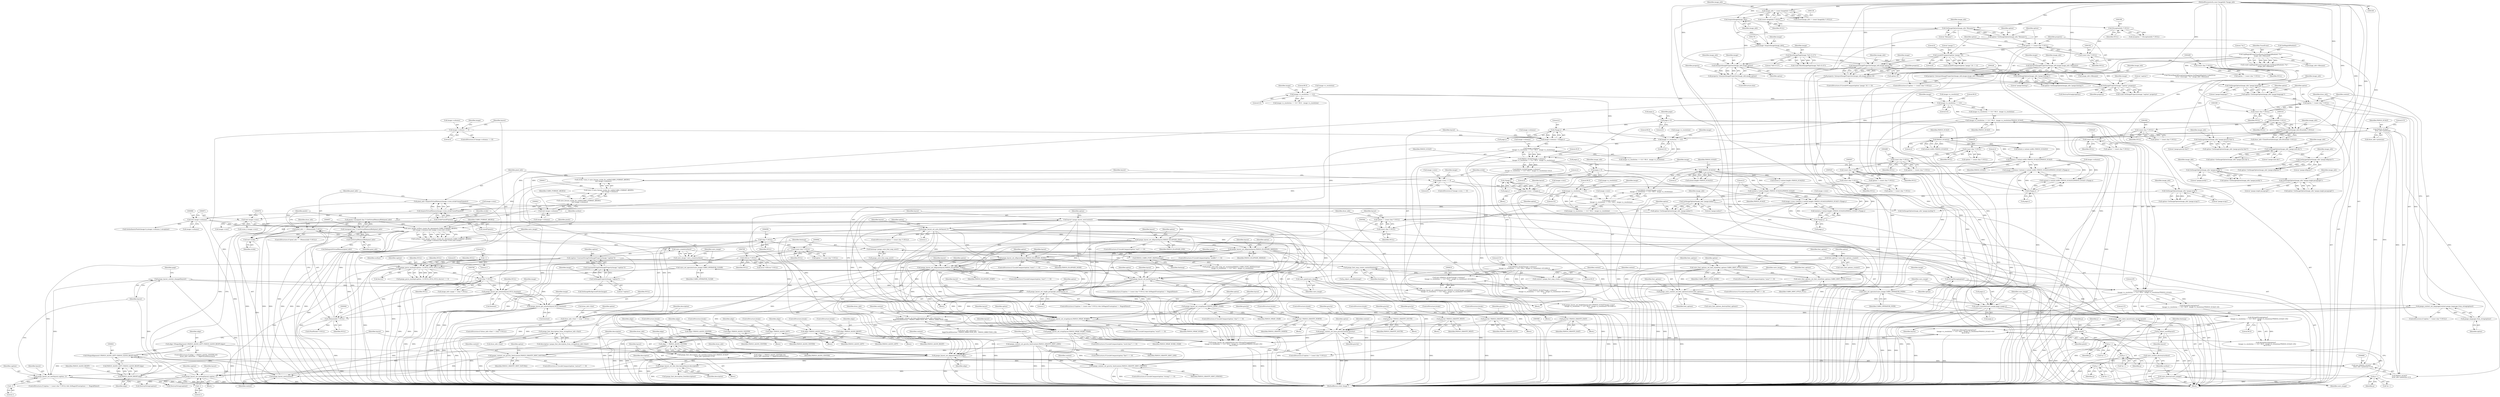 digraph "0_ImageMagick_f6e9d0d9955e85bdd7540b251cd50d598dacc5e6_42@API" {
"1000962" [label="(Call,cairo_image_surface_create_for_data(pixels,CAIRO_FORMAT_ARGB32,\n    (int) image->columns,(int) image->rows,(int) stride))"];
"1000954" [label="(Call,pixels=(unsigned char *) GetVirtualMemoryBlob(pixel_info))"];
"1000956" [label="(Call,(unsigned char *) GetVirtualMemoryBlob(pixel_info))"];
"1000958" [label="(Call,GetVirtualMemoryBlob(pixel_info))"];
"1000937" [label="(Call,pixel_info == (MemoryInfo *) NULL)"];
"1000925" [label="(Call,pixel_info=AcquireVirtualMemory(image->rows,stride*sizeof(*pixels)))"];
"1000927" [label="(Call,AcquireVirtualMemory(image->rows,stride*sizeof(*pixels)))"];
"1000897" [label="(Call,image->rows*\n         (image->y_resolution == 0.0 ? 90.0 : image->y_resolution))"];
"1000879" [label="(Call,image->rows-=2*page.y)"];
"1000883" [label="(Call,2*page.y)"];
"1000749" [label="(Call,page.y=0)"];
"1000843" [label="(Call,image->rows == 0)"];
"1000902" [label="(Call,image->y_resolution == 0.0)"];
"1000854" [label="(Call,image->rows=(extent.y+extent.height+PANGO_SCALE/2)/PANGO_SCALE+2*page.y)"];
"1000859" [label="(Call,(extent.y+extent.height+PANGO_SCALE/2)/PANGO_SCALE)"];
"1000868" [label="(Call,PANGO_SCALE/2)"];
"1000823" [label="(Call,PANGO_SCALE*image->columns*\n        (image->x_resolution == 0.0 ? 90.0 : image->x_resolution))"];
"1000671" [label="(Call,PANGO_SCALE*\n        draw_info->pointsize)"];
"1000576" [label="(Call,(image->x_resolution == 0.0 ? 90.0 : image->x_resolution)*PANGO_SCALE)"];
"1000578" [label="(Call,image->x_resolution == 0.0)"];
"1000248" [label="(Call,image->x_resolution == 0.0)"];
"1000825" [label="(Call,image->columns*\n        (image->x_resolution == 0.0 ? 90.0 : image->x_resolution))"];
"1000807" [label="(Call,image->columns-=2*page.x)"];
"1000811" [label="(Call,2*page.x)"];
"1000744" [label="(Call,page.x=0)"];
"1000771" [label="(Call,image->columns == 0)"];
"1000830" [label="(Call,image->x_resolution == 0.0)"];
"1000787" [label="(Call,(extent.x+extent.width+PANGO_SCALE/2)/PANGO_SCALE)"];
"1000796" [label="(Call,PANGO_SCALE/2)"];
"1000872" [label="(Call,2*page.y)"];
"1000931" [label="(Call,stride*sizeof(*pixels))"];
"1000914" [label="(Call,stride=(size_t) cairo_format_stride_for_width(CAIRO_FORMAT_ARGB32,\n    (int) image->columns))"];
"1000916" [label="(Call,(size_t) cairo_format_stride_for_width(CAIRO_FORMAT_ARGB32,\n    (int) image->columns))"];
"1000918" [label="(Call,cairo_format_stride_for_width(CAIRO_FORMAT_ARGB32,\n    (int) image->columns))"];
"1000920" [label="(Call,(int) image->columns)"];
"1000782" [label="(Call,image->columns=(extent.x+extent.width+PANGO_SCALE/2)/PANGO_SCALE+2*page.x)"];
"1000800" [label="(Call,2*page.x)"];
"1000939" [label="(Call,(MemoryInfo *) NULL)"];
"1000849" [label="(Call,pango_layout_get_extents(layout,NULL,&extent))"];
"1000816" [label="(Call,pango_layout_set_width(layout,(int) ((PANGO_SCALE*image->columns*\n        (image->x_resolution == 0.0 ? 90.0 : image->x_resolution)+45.0)/90.0+\n        0.5)))"];
"1000742" [label="(Call,pango_layout_context_changed(layout))"];
"1000698" [label="(Call,pango_layout_set_text(layout,caption,-1))"];
"1000677" [label="(Call,pango_layout_set_font_description(layout,description))"];
"1000647" [label="(Call,pango_layout_set_alignment(layout,align))"];
"1000427" [label="(Call,pango_layout_set_auto_dir(layout,1))"];
"1000412" [label="(Call,layout=pango_layout_new(context))"];
"1000414" [label="(Call,pango_layout_new(context))"];
"1000391" [label="(Call,pango_context_set_gravity_hint(context,PANGO_GRAVITY_HINT_LINE))"];
"1000370" [label="(Call,pango_context_set_base_gravity(context,gravity))"];
"1000321" [label="(Call,pango_context_set_base_dir(context,draw_info->direction ==\n    RightToLeftDirection ? PANGO_DIRECTION_RTL : PANGO_DIRECTION_LTR))"];
"1000310" [label="(Call,pango_context_set_language(context,pango_language_from_string(option)))"];
"1000294" [label="(Call,pango_cairo_context_set_font_options(context,font_options))"];
"1000290" [label="(Call,context=pango_font_map_create_context(fontmap))"];
"1000292" [label="(Call,pango_font_map_create_context(fontmap))"];
"1000245" [label="(Call,PANGO_CAIRO_FONT_MAP(fontmap))"];
"1000241" [label="(Call,fontmap=pango_cairo_font_map_new())"];
"1000257" [label="(Call,font_options=cairo_font_options_create())"];
"1000287" [label="(Call,cairo_font_options_set_hint_style(font_options,CAIRO_HINT_STYLE_FULL))"];
"1000278" [label="(Call,cairo_font_options_set_hint_style(font_options,CAIRO_HINT_STYLE_NONE))"];
"1000312" [label="(Call,pango_language_from_string(option))"];
"1000305" [label="(Call,option != (const char *) NULL)"];
"1000299" [label="(Call,option=GetImageOption(image_info,\"pango:language\"))"];
"1000301" [label="(Call,GetImageOption(image_info,\"pango:language\"))"];
"1000262" [label="(Call,GetImageOption(image_info,\"pango:hinting\"))"];
"1000221" [label="(Call,InterpretImageProperties(image_info,image,option))"];
"1000185" [label="(Call,GetImageOption(image_info,\"filename\"))"];
"1000176" [label="(Call,AcquireImage(image_info))"];
"1000136" [label="(Call,image_info != (const ImageInfo *) NULL)"];
"1000110" [label="(MethodParameterIn,const ImageInfo *image_info)"];
"1000138" [label="(Call,(const ImageInfo *) NULL)"];
"1000180" [label="(Call,ResetImagePage(image,\"0x0+0+0\"))"];
"1000174" [label="(Call,image=AcquireImage(image_info))"];
"1000205" [label="(Call,LocaleNCompare(option,\"pango:\",6))"];
"1000189" [label="(Call,option == (const char *) NULL)"];
"1000183" [label="(Call,option=GetImageOption(image_info,\"filename\"))"];
"1000191" [label="(Call,(const char *) NULL)"];
"1000165" [label="(Call,(ExceptionInfo *) NULL)"];
"1000196" [label="(Call,InterpretImageProperties(image_info,image,image_info->filename))"];
"1000155" [label="(Call,LogMagickEvent(TraceEvent,GetMagickModule(),\"%s\",\n      image_info->filename))"];
"1000212" [label="(Call,InterpretImageProperties(image_info,image,option+6))"];
"1000307" [label="(Call,(const char *) NULL)"];
"1000268" [label="(Call,(const char *) NULL)"];
"1000338" [label="(Call,gravity=PANGO_GRAVITY_NORTH)"];
"1000360" [label="(Call,gravity=PANGO_GRAVITY_SOUTH)"];
"1000346" [label="(Call,gravity=PANGO_GRAVITY_WEST)"];
"1000366" [label="(Call,gravity=PANGO_GRAVITY_AUTO)"];
"1000354" [label="(Call,gravity=PANGO_GRAVITY_EAST)"];
"1000400" [label="(Call,pango_context_set_gravity_hint(context,PANGO_GRAVITY_HINT_NATURAL))"];
"1000409" [label="(Call,pango_context_set_gravity_hint(context,PANGO_GRAVITY_HINT_STRONG))"];
"1000552" [label="(Call,pango_layout_set_wrap(layout,PANGO_WRAP_WORD_CHAR))"];
"1000513" [label="(Call,pango_layout_set_single_paragraph_mode(layout,1))"];
"1000466" [label="(Call,pango_layout_set_ellipsize(layout,PANGO_ELLIPSIZE_NONE))"];
"1000448" [label="(Call,pango_layout_set_ellipsize(layout,PANGO_ELLIPSIZE_END))"];
"1000457" [label="(Call,pango_layout_set_ellipsize(layout,PANGO_ELLIPSIZE_MIDDLE))"];
"1000475" [label="(Call,pango_layout_set_ellipsize(layout,PANGO_ELLIPSIZE_START))"];
"1000494" [label="(Call,pango_layout_set_justify(layout,1))"];
"1000543" [label="(Call,pango_layout_set_wrap(layout,PANGO_WRAP_WORD))"];
"1000534" [label="(Call,pango_layout_set_wrap(layout,PANGO_WRAP_CHAR))"];
"1000566" [label="(Call,pango_layout_set_indent(layout,(int) ((StringToLong(option)*\n      (image->x_resolution == 0.0 ? 90.0 : image->x_resolution)*PANGO_SCALE+45)/\n      90.0+0.5)))"];
"1000568" [label="(Call,(int) ((StringToLong(option)*\n      (image->x_resolution == 0.0 ? 90.0 : image->x_resolution)*PANGO_SCALE+45)/\n      90.0+0.5))"];
"1000571" [label="(Call,(StringToLong(option)*\n      (image->x_resolution == 0.0 ? 90.0 : image->x_resolution)*PANGO_SCALE+45)/\n      90.0)"];
"1000573" [label="(Call,StringToLong(option)*\n      (image->x_resolution == 0.0 ? 90.0 : image->x_resolution)*PANGO_SCALE)"];
"1000574" [label="(Call,StringToLong(option))"];
"1000561" [label="(Call,option != (const char *) NULL)"];
"1000555" [label="(Call,option=GetImageOption(image_info,\"pango:indent\"))"];
"1000557" [label="(Call,GetImageOption(image_info,\"pango:indent\"))"];
"1000518" [label="(Call,GetImageOption(image_info,\"pango:wrap\"))"];
"1000499" [label="(Call,GetImageOption(image_info,\"pango:single-paragraph\"))"];
"1000480" [label="(Call,GetImageOption(image_info,\"pango:justify\"))"];
"1000432" [label="(Call,GetImageOption(image_info,\"pango:ellipsize\"))"];
"1000418" [label="(Call,GetImageOption(image_info,\"pango:auto-dir\"))"];
"1000375" [label="(Call,GetImageOption(image_info,\"pango:gravity-hint\"))"];
"1000316" [label="(Call,CloneDrawInfo(image_info,(DrawInfo *) NULL))"];
"1000318" [label="(Call,(DrawInfo *) NULL)"];
"1000563" [label="(Call,(const char *) NULL)"];
"1000524" [label="(Call,(const char *) NULL)"];
"1000506" [label="(Call,(const char *) NULL)"];
"1000487" [label="(Call,(const char *) NULL)"];
"1000438" [label="(Call,(const char *) NULL)"];
"1000424" [label="(Call,(const char *) NULL)"];
"1000381" [label="(Call,(const char *) NULL)"];
"1000638" [label="(Call,align=(PangoAlignment) (PANGO_ALIGN_LEFT+PANGO_ALIGN_RIGHT-align))"];
"1000640" [label="(Call,(PangoAlignment) (PANGO_ALIGN_LEFT+PANGO_ALIGN_RIGHT-align))"];
"1000644" [label="(Call,PANGO_ALIGN_RIGHT-align)"];
"1000630" [label="(Call,align != PANGO_ALIGN_CENTER)"];
"1000597" [label="(Call,align=PANGO_ALIGN_CENTER)"];
"1000620" [label="(Call,align=PANGO_ALIGN_CENTER)"];
"1000607" [label="(Call,align=PANGO_ALIGN_LEFT)"];
"1000624" [label="(Call,align=PANGO_ALIGN_LEFT)"];
"1000602" [label="(Call,align=PANGO_ALIGN_RIGHT)"];
"1000666" [label="(Call,pango_font_description_set_size(description,(int) (PANGO_SCALE*\n        draw_info->pointsize+0.5)))"];
"1000660" [label="(Call,description=pango_font_description_from_string(draw_info->font))"];
"1000662" [label="(Call,pango_font_description_from_string(draw_info->font))"];
"1000651" [label="(Call,draw_info->font != (char *) NULL)"];
"1000655" [label="(Call,(char *) NULL)"];
"1000668" [label="(Call,(int) (PANGO_SCALE*\n        draw_info->pointsize+0.5))"];
"1000235" [label="(Call,caption=ConstantString(GetImageProperty(image,\"caption\")))"];
"1000237" [label="(Call,ConstantString(GetImageProperty(image,\"caption\")))"];
"1000238" [label="(Call,GetImageProperty(image,\"caption\"))"];
"1000227" [label="(Call,SetImageProperty(image,\"caption\",property))"];
"1000194" [label="(Call,property=InterpretImageProperties(image_info,image,image_info->filename))"];
"1000210" [label="(Call,property=InterpretImageProperties(image_info,image,option+6))"];
"1000219" [label="(Call,property=InterpretImageProperties(image_info,image,option))"];
"1000701" [label="(Call,-1)"];
"1000737" [label="(Call,pango_layout_set_markup(layout,caption,-1))"];
"1000713" [label="(Call,pango_parse_markup(caption,-1,0,NULL,NULL,NULL,&error))"];
"1000715" [label="(Call,-1)"];
"1000708" [label="(Call,(GError *) NULL)"];
"1000691" [label="(Call,(const char *) NULL)"];
"1000740" [label="(Call,-1)"];
"1000818" [label="(Call,(int) ((PANGO_SCALE*image->columns*\n        (image->x_resolution == 0.0 ? 90.0 : image->x_resolution)+45.0)/90.0+\n        0.5))"];
"1000821" [label="(Call,(PANGO_SCALE*image->columns*\n        (image->x_resolution == 0.0 ? 90.0 : image->x_resolution)+45.0)/90.0)"];
"1000777" [label="(Call,pango_layout_get_extents(layout,NULL,&extent))"];
"1000759" [label="(Call,(char *) NULL)"];
"1000965" [label="(Call,(int) image->columns)"];
"1000970" [label="(Call,(int) image->rows)"];
"1000975" [label="(Call,(int) stride)"];
"1000960" [label="(Call,surface=cairo_image_surface_create_for_data(pixels,CAIRO_FORMAT_ARGB32,\n    (int) image->columns,(int) image->rows,(int) stride))"];
"1000980" [label="(Call,cairo_create(surface))"];
"1000978" [label="(Call,cairo_image=cairo_create(surface))"];
"1000982" [label="(Call,cairo_set_operator(cairo_image,CAIRO_OPERATOR_CLEAR))"];
"1000985" [label="(Call,cairo_paint(cairo_image))"];
"1000987" [label="(Call,cairo_set_operator(cairo_image,CAIRO_OPERATOR_OVER))"];
"1000990" [label="(Call,cairo_translate(cairo_image,page.x,page.y))"];
"1000998" [label="(Call,pango_cairo_show_layout(cairo_image,layout))"];
"1001001" [label="(Call,cairo_destroy(cairo_image))"];
"1001005" [label="(Call,g_object_unref(layout))"];
"1001003" [label="(Call,cairo_surface_destroy(surface))"];
"1001013" [label="(Call,p=pixels)"];
"1001071" [label="(Call,p++)"];
"1001079" [label="(Call,p++)"];
"1001087" [label="(Call,p++)"];
"1001097" [label="(Call,p++)"];
"1000919" [label="(Identifier,CAIRO_FORMAT_ARGB32)"];
"1000977" [label="(Identifier,stride)"];
"1000292" [label="(Call,pango_font_map_create_context(fontmap))"];
"1000990" [label="(Call,cairo_translate(cairo_image,page.x,page.y))"];
"1001006" [label="(Identifier,layout)"];
"1000258" [label="(Identifier,font_options)"];
"1000646" [label="(Identifier,align)"];
"1000311" [label="(Identifier,context)"];
"1000257" [label="(Call,font_options=cairo_font_options_create())"];
"1000422" [label="(Call,option != (const char *) NULL)"];
"1000610" [label="(ControlStructure,break;)"];
"1000373" [label="(Call,option=GetImageOption(image_info,\"pango:gravity-hint\"))"];
"1000487" [label="(Call,(const char *) NULL)"];
"1000210" [label="(Call,property=InterpretImageProperties(image_info,image,option+6))"];
"1000219" [label="(Call,property=InterpretImageProperties(image_info,image,option))"];
"1000858" [label="(Call,(extent.y+extent.height+PANGO_SCALE/2)/PANGO_SCALE+2*page.y)"];
"1000460" [label="(ControlStructure,if (LocaleCompare(option,\"none\") == 0))"];
"1000608" [label="(Identifier,align)"];
"1000304" [label="(ControlStructure,if (option != (const char *) NULL))"];
"1000753" [label="(Literal,0)"];
"1001078" [label="(Call,*p++)"];
"1000780" [label="(Call,&extent)"];
"1000982" [label="(Call,cairo_set_operator(cairo_image,CAIRO_OPERATOR_CLEAR))"];
"1000233" [label="(Call,DestroyString(property))"];
"1000992" [label="(Call,page.x)"];
"1000818" [label="(Call,(int) ((PANGO_SCALE*image->columns*\n        (image->x_resolution == 0.0 ? 90.0 : image->x_resolution)+45.0)/90.0+\n        0.5))"];
"1001002" [label="(Identifier,cairo_image)"];
"1000873" [label="(Literal,2)"];
"1000431" [label="(Identifier,option)"];
"1000985" [label="(Call,cairo_paint(cairo_image))"];
"1000379" [label="(Call,option != (const char *) NULL)"];
"1000568" [label="(Call,(int) ((StringToLong(option)*\n      (image->x_resolution == 0.0 ? 90.0 : image->x_resolution)*PANGO_SCALE+45)/\n      90.0+0.5))"];
"1000287" [label="(Call,cairo_font_options_set_hint_style(font_options,CAIRO_HINT_STYLE_FULL))"];
"1000321" [label="(Call,pango_context_set_base_dir(context,draw_info->direction ==\n    RightToLeftDirection ? PANGO_DIRECTION_RTL : PANGO_DIRECTION_LTR))"];
"1000649" [label="(Identifier,align)"];
"1000595" [label="(Block,)"];
"1000401" [label="(Identifier,context)"];
"1000297" [label="(Call,cairo_font_options_destroy(font_options))"];
"1000371" [label="(Identifier,context)"];
"1000167" [label="(Identifier,NULL)"];
"1000483" [label="(ControlStructure,if ((option != (const char *) NULL) && (IsMagickTrue(option) != MagickFalse)))"];
"1000458" [label="(Identifier,layout)"];
"1000605" [label="(ControlStructure,break;)"];
"1000189" [label="(Call,option == (const char *) NULL)"];
"1000432" [label="(Call,GetImageOption(image_info,\"pango:ellipsize\"))"];
"1000136" [label="(Call,image_info != (const ImageInfo *) NULL)"];
"1000816" [label="(Call,pango_layout_set_width(layout,(int) ((PANGO_SCALE*image->columns*\n        (image->x_resolution == 0.0 ? 90.0 : image->x_resolution)+45.0)/90.0+\n        0.5)))"];
"1000375" [label="(Call,GetImageOption(image_info,\"pango:gravity-hint\"))"];
"1000872" [label="(Call,2*page.y)"];
"1000925" [label="(Call,pixel_info=AcquireVirtualMemory(image->rows,stride*sizeof(*pixels)))"];
"1000272" [label="(ControlStructure,if (LocaleCompare(option,\"none\") != 0))"];
"1001018" [label="(Identifier,y)"];
"1000786" [label="(Call,(extent.x+extent.width+PANGO_SCALE/2)/PANGO_SCALE+2*page.x)"];
"1000361" [label="(Identifier,gravity)"];
"1000644" [label="(Call,PANGO_ALIGN_RIGHT-align)"];
"1000889" [label="(Identifier,layout)"];
"1000941" [label="(Identifier,NULL)"];
"1000296" [label="(Identifier,font_options)"];
"1000658" [label="(Block,)"];
"1000279" [label="(Identifier,font_options)"];
"1000497" [label="(Call,option=GetImageOption(image_info,\"pango:single-paragraph\"))"];
"1000482" [label="(Literal,\"pango:justify\")"];
"1000901" [label="(Call,image->y_resolution == 0.0 ? 90.0 : image->y_resolution)"];
"1000870" [label="(Literal,2)"];
"1000224" [label="(Identifier,option)"];
"1000938" [label="(Identifier,pixel_info)"];
"1000710" [label="(Identifier,NULL)"];
"1000281" [label="(ControlStructure,if (LocaleCompare(option,\"full\") != 0))"];
"1000749" [label="(Call,page.y=0)"];
"1000360" [label="(Call,gravity=PANGO_GRAVITY_SOUTH)"];
"1000629" [label="(Call,(align != PANGO_ALIGN_CENTER) &&\n      (draw_info->direction == RightToLeftDirection))"];
"1000545" [label="(Identifier,PANGO_WRAP_WORD)"];
"1000600" [label="(ControlStructure,break;)"];
"1000303" [label="(Literal,\"pango:language\")"];
"1000553" [label="(Identifier,layout)"];
"1000204" [label="(Call,LocaleNCompare(option,\"pango:\",6) == 0)"];
"1000880" [label="(Call,image->rows)"];
"1000110" [label="(MethodParameterIn,const ImageInfo *image_info)"];
"1000359" [label="(Block,)"];
"1000289" [label="(Identifier,CAIRO_HINT_STYLE_FULL)"];
"1000409" [label="(Call,pango_context_set_gravity_hint(context,PANGO_GRAVITY_HINT_STRONG))"];
"1000376" [label="(Identifier,image_info)"];
"1000153" [label="(Call,(void) LogMagickEvent(TraceEvent,GetMagickModule(),\"%s\",\n      image_info->filename))"];
"1000655" [label="(Call,(char *) NULL)"];
"1000253" [label="(Literal,90.0)"];
"1000368" [label="(Identifier,PANGO_GRAVITY_AUTO)"];
"1000932" [label="(Identifier,stride)"];
"1000516" [label="(Call,option=GetImageOption(image_info,\"pango:wrap\"))"];
"1000420" [label="(Literal,\"pango:auto-dir\")"];
"1000684" [label="(Call,GetImageOption(image_info,\"pango:markup\"))"];
"1001086" [label="(Call,*p++)"];
"1000317" [label="(Identifier,image_info)"];
"1000259" [label="(Call,cairo_font_options_create())"];
"1000158" [label="(Literal,\"%s\")"];
"1000662" [label="(Call,pango_font_description_from_string(draw_info->font))"];
"1000262" [label="(Call,GetImageOption(image_info,\"pango:hinting\"))"];
"1000680" [label="(Call,pango_font_description_free(description))"];
"1000519" [label="(Identifier,image_info)"];
"1000188" [label="(ControlStructure,if (option == (const char *) NULL))"];
"1000198" [label="(Identifier,image)"];
"1000842" [label="(ControlStructure,if (image->rows == 0))"];
"1000960" [label="(Call,surface=cairo_image_surface_create_for_data(pixels,CAIRO_FORMAT_ARGB32,\n    (int) image->columns,(int) image->rows,(int) stride))"];
"1000526" [label="(Identifier,NULL)"];
"1000739" [label="(Identifier,caption)"];
"1000798" [label="(Literal,2)"];
"1001034" [label="(Call,GetAuthenticPixels(image,0,y,image->columns,1,exception))"];
"1000284" [label="(Identifier,option)"];
"1000775" [label="(Literal,0)"];
"1000295" [label="(Identifier,context)"];
"1000504" [label="(Call,option != (const char *) NULL)"];
"1000751" [label="(Identifier,page)"];
"1000418" [label="(Call,GetImageOption(image_info,\"pango:auto-dir\"))"];
"1000824" [label="(Identifier,PANGO_SCALE)"];
"1000743" [label="(Identifier,layout)"];
"1000135" [label="(Call,assert(image_info != (const ImageInfo *) NULL))"];
"1000214" [label="(Identifier,image)"];
"1000312" [label="(Call,pango_language_from_string(option))"];
"1000419" [label="(Identifier,image_info)"];
"1000237" [label="(Call,ConstantString(GetImageProperty(image,\"caption\")))"];
"1001088" [label="(Identifier,p)"];
"1000229" [label="(Literal,\"caption\")"];
"1000782" [label="(Call,image->columns=(extent.x+extent.width+PANGO_SCALE/2)/PANGO_SCALE+2*page.x)"];
"1000638" [label="(Call,align=(PangoAlignment) (PANGO_ALIGN_LEFT+PANGO_ALIGN_RIGHT-align))"];
"1000472" [label="(Identifier,option)"];
"1000187" [label="(Literal,\"filename\")"];
"1000293" [label="(Identifier,fontmap)"];
"1000991" [label="(Identifier,cairo_image)"];
"1000986" [label="(Identifier,cairo_image)"];
"1000235" [label="(Call,caption=ConstantString(GetImageProperty(image,\"caption\")))"];
"1000676" [label="(Literal,0.5)"];
"1000979" [label="(Identifier,cairo_image)"];
"1000831" [label="(Call,image->x_resolution)"];
"1000723" [label="(Literal,0)"];
"1000528" [label="(ControlStructure,if (LocaleCompare(option,\"char\") == 0))"];
"1000625" [label="(Identifier,align)"];
"1000746" [label="(Identifier,page)"];
"1000469" [label="(ControlStructure,if (LocaleCompare(option,\"start\") == 0))"];
"1000440" [label="(Identifier,NULL)"];
"1000333" [label="(Identifier,draw_info)"];
"1000566" [label="(Call,pango_layout_set_indent(layout,(int) ((StringToLong(option)*\n      (image->x_resolution == 0.0 ? 90.0 : image->x_resolution)*PANGO_SCALE+45)/\n      90.0+0.5)))"];
"1000640" [label="(Call,(PangoAlignment) (PANGO_ALIGN_LEFT+PANGO_ALIGN_RIGHT-align))"];
"1000668" [label="(Call,(int) (PANGO_SCALE*\n        draw_info->pointsize+0.5))"];
"1000442" [label="(ControlStructure,if (LocaleCompare(option,\"end\") == 0))"];
"1000534" [label="(Call,pango_layout_set_wrap(layout,PANGO_WRAP_CHAR))"];
"1000193" [label="(Identifier,NULL)"];
"1000583" [label="(Literal,90.0)"];
"1000687" [label="(ControlStructure,if ((option != (const char *) NULL) && (IsMagickTrue(option) == MagickFalse)))"];
"1000720" [label="(Identifier,NULL)"];
"1000714" [label="(Identifier,caption)"];
"1000467" [label="(Identifier,layout)"];
"1000717" [label="(Literal,0)"];
"1000784" [label="(Identifier,image)"];
"1000270" [label="(Identifier,NULL)"];
"1000381" [label="(Call,(const char *) NULL)"];
"1000468" [label="(Identifier,PANGO_ELLIPSIZE_NONE)"];
"1000479" [label="(Identifier,option)"];
"1000855" [label="(Call,image->rows)"];
"1000240" [label="(Literal,\"caption\")"];
"1000635" [label="(Identifier,draw_info)"];
"1000587" [label="(Identifier,PANGO_SCALE)"];
"1000578" [label="(Call,image->x_resolution == 0.0)"];
"1000537" [label="(ControlStructure,if (LocaleCompare(option,\"word\") == 0))"];
"1000463" [label="(Identifier,option)"];
"1000571" [label="(Call,(StringToLong(option)*\n      (image->x_resolution == 0.0 ? 90.0 : image->x_resolution)*PANGO_SCALE+45)/\n      90.0)"];
"1000801" [label="(Literal,2)"];
"1000800" [label="(Call,2*page.x)"];
"1001046" [label="(Call,(PixelPacket *) NULL)"];
"1001013" [label="(Call,p=pixels)"];
"1000834" [label="(Literal,0.0)"];
"1000983" [label="(Identifier,cairo_image)"];
"1000597" [label="(Call,align=PANGO_ALIGN_CENTER)"];
"1000495" [label="(Identifier,layout)"];
"1000738" [label="(Identifier,layout)"];
"1000177" [label="(Identifier,image_info)"];
"1000252" [label="(Literal,0.0)"];
"1000603" [label="(Identifier,align)"];
"1000513" [label="(Call,pango_layout_set_single_paragraph_mode(layout,1))"];
"1000205" [label="(Call,LocaleNCompare(option,\"pango:\",6))"];
"1000206" [label="(Identifier,option)"];
"1000653" [label="(Identifier,draw_info)"];
"1000967" [label="(Call,image->columns)"];
"1001096" [label="(Call,*p++)"];
"1000837" [label="(Identifier,image)"];
"1000406" [label="(Identifier,option)"];
"1000626" [label="(Identifier,PANGO_ALIGN_LEFT)"];
"1000672" [label="(Identifier,PANGO_SCALE)"];
"1001011" [label="(Call,SetImageBackgroundColor(image))"];
"1000575" [label="(Identifier,option)"];
"1000918" [label="(Call,cairo_format_stride_for_width(CAIRO_FORMAT_ARGB32,\n    (int) image->columns))"];
"1000848" [label="(Block,)"];
"1000631" [label="(Identifier,align)"];
"1000955" [label="(Identifier,pixels)"];
"1000477" [label="(Identifier,PANGO_ELLIPSIZE_START)"];
"1001087" [label="(Call,p++)"];
"1000489" [label="(Identifier,NULL)"];
"1000544" [label="(Identifier,layout)"];
"1000433" [label="(Identifier,image_info)"];
"1000852" [label="(Call,&extent)"];
"1000428" [label="(Identifier,layout)"];
"1000400" [label="(Call,pango_context_set_gravity_hint(context,PANGO_GRAVITY_HINT_NATURAL))"];
"1001079" [label="(Call,p++)"];
"1000383" [label="(Identifier,NULL)"];
"1000365" [label="(Block,)"];
"1000438" [label="(Call,(const char *) NULL)"];
"1000288" [label="(Identifier,font_options)"];
"1000558" [label="(Identifier,image_info)"];
"1000802" [label="(Call,page.x)"];
"1000854" [label="(Call,image->rows=(extent.y+extent.height+PANGO_SCALE/2)/PANGO_SCALE+2*page.y)"];
"1000835" [label="(Literal,90.0)"];
"1000914" [label="(Call,stride=(size_t) cairo_format_stride_for_width(CAIRO_FORMAT_ARGB32,\n    (int) image->columns))"];
"1000849" [label="(Call,pango_layout_get_extents(layout,NULL,&extent))"];
"1000845" [label="(Identifier,image)"];
"1000250" [label="(Identifier,image)"];
"1000783" [label="(Call,image->columns)"];
"1000771" [label="(Call,image->columns == 0)"];
"1000602" [label="(Call,align=PANGO_ALIGN_RIGHT)"];
"1001003" [label="(Call,cairo_surface_destroy(surface))"];
"1000249" [label="(Call,image->x_resolution)"];
"1000448" [label="(Call,pango_layout_set_ellipsize(layout,PANGO_ELLIPSIZE_END))"];
"1000222" [label="(Identifier,image_info)"];
"1000155" [label="(Call,LogMagickEvent(TraceEvent,GetMagickModule(),\"%s\",\n      image_info->filename))"];
"1000485" [label="(Call,option != (const char *) NULL)"];
"1000742" [label="(Call,pango_layout_context_changed(layout))"];
"1000949" [label="(Call,DestroyString(caption))"];
"1000305" [label="(Call,option != (const char *) NULL)"];
"1000574" [label="(Call,StringToLong(option))"];
"1000915" [label="(Identifier,stride)"];
"1000902" [label="(Call,image->y_resolution == 0.0)"];
"1000939" [label="(Call,(MemoryInfo *) NULL)"];
"1000744" [label="(Call,page.x=0)"];
"1000183" [label="(Call,option=GetImageOption(image_info,\"filename\"))"];
"1000841" [label="(Literal,0.5)"];
"1000931" [label="(Call,stride*sizeof(*pixels))"];
"1001015" [label="(Identifier,pixels)"];
"1000757" [label="(Identifier,image_info)"];
"1000268" [label="(Call,(const char *) NULL)"];
"1000174" [label="(Call,image=AcquireImage(image_info))"];
"1000745" [label="(Call,page.x)"];
"1000524" [label="(Call,(const char *) NULL)"];
"1000663" [label="(Call,draw_info->font)"];
"1000208" [label="(Literal,6)"];
"1000197" [label="(Identifier,image_info)"];
"1000972" [label="(Call,image->rows)"];
"1000881" [label="(Identifier,image)"];
"1000750" [label="(Call,page.y)"];
"1000559" [label="(Literal,\"pango:indent\")"];
"1000903" [label="(Call,image->y_resolution)"];
"1000500" [label="(Identifier,image_info)"];
"1000221" [label="(Call,InterpretImageProperties(image_info,image,option))"];
"1000246" [label="(Identifier,fontmap)"];
"1000191" [label="(Call,(const char *) NULL)"];
"1000411" [label="(Identifier,PANGO_GRAVITY_HINT_STRONG)"];
"1000552" [label="(Call,pango_layout_set_wrap(layout,PANGO_WRAP_WORD_CHAR))"];
"1000424" [label="(Call,(const char *) NULL)"];
"1000627" [label="(ControlStructure,break;)"];
"1000660" [label="(Call,description=pango_font_description_from_string(draw_info->font))"];
"1000518" [label="(Call,GetImageOption(image_info,\"pango:wrap\"))"];
"1000502" [label="(ControlStructure,if ((option != (const char *) NULL) && (IsMagickTrue(option) != MagickFalse)))"];
"1000970" [label="(Call,(int) image->rows)"];
"1000871" [label="(Identifier,PANGO_SCALE)"];
"1000353" [label="(Block,)"];
"1000138" [label="(Call,(const ImageInfo *) NULL)"];
"1000561" [label="(Call,option != (const char *) NULL)"];
"1000556" [label="(Identifier,option)"];
"1000508" [label="(Identifier,NULL)"];
"1000506" [label="(Call,(const char *) NULL)"];
"1000377" [label="(Literal,\"pango:gravity-hint\")"];
"1000322" [label="(Identifier,context)"];
"1001000" [label="(Identifier,layout)"];
"1000434" [label="(Literal,\"pango:ellipsize\")"];
"1000645" [label="(Identifier,PANGO_ALIGN_RIGHT)"];
"1000430" [label="(Call,option=GetImageOption(image_info,\"pango:ellipsize\"))"];
"1000412" [label="(Call,layout=pango_layout_new(context))"];
"1000978" [label="(Call,cairo_image=cairo_create(surface))"];
"1000357" [label="(ControlStructure,break;)"];
"1000599" [label="(Identifier,PANGO_ALIGN_CENTER)"];
"1000218" [label="(ControlStructure,else)"];
"1000415" [label="(Identifier,context)"];
"1000185" [label="(Call,GetImageOption(image_info,\"filename\"))"];
"1000302" [label="(Identifier,image_info)"];
"1000182" [label="(Literal,\"0x0+0+0\")"];
"1000242" [label="(Identifier,fontmap)"];
"1000796" [label="(Call,PANGO_SCALE/2)"];
"1000243" [label="(Call,pango_cairo_font_map_new())"];
"1000349" [label="(ControlStructure,break;)"];
"1000220" [label="(Identifier,property)"];
"1000741" [label="(Literal,1)"];
"1000362" [label="(Identifier,PANGO_GRAVITY_SOUTH)"];
"1000186" [label="(Identifier,image_info)"];
"1000314" [label="(Call,draw_info=CloneDrawInfo(image_info,(DrawInfo *) NULL))"];
"1000212" [label="(Call,InterpretImageProperties(image_info,image,option+6))"];
"1000965" [label="(Call,(int) image->columns)"];
"1000137" [label="(Identifier,image_info)"];
"1001098" [label="(Identifier,p)"];
"1000498" [label="(Identifier,option)"];
"1000661" [label="(Identifier,description)"];
"1000213" [label="(Identifier,image_info)"];
"1000817" [label="(Identifier,layout)"];
"1000156" [label="(Identifier,TraceEvent)"];
"1000290" [label="(Call,context=pango_font_map_create_context(fontmap))"];
"1000410" [label="(Identifier,context)"];
"1000843" [label="(Call,image->rows == 0)"];
"1000514" [label="(Identifier,layout)"];
"1000850" [label="(Identifier,layout)"];
"1000241" [label="(Call,fontmap=pango_cairo_font_map_new())"];
"1000426" [label="(Identifier,NULL)"];
"1000195" [label="(Identifier,property)"];
"1000585" [label="(Identifier,image)"];
"1000306" [label="(Identifier,option)"];
"1000647" [label="(Call,pango_layout_set_alignment(layout,align))"];
"1000209" [label="(Literal,0)"];
"1000227" [label="(Call,SetImageProperty(image,\"caption\",property))"];
"1000897" [label="(Call,image->rows*\n         (image->y_resolution == 0.0 ? 90.0 : image->y_resolution))"];
"1000683" [label="(Identifier,option)"];
"1000593" [label="(Identifier,draw_info)"];
"1000799" [label="(Identifier,PANGO_SCALE)"];
"1000291" [label="(Identifier,context)"];
"1000215" [label="(Call,option+6)"];
"1000496" [label="(Literal,1)"];
"1000248" [label="(Call,image->x_resolution == 0.0)"];
"1000323" [label="(Call,draw_info->direction ==\n    RightToLeftDirection ? PANGO_DIRECTION_RTL : PANGO_DIRECTION_LTR)"];
"1000719" [label="(Identifier,NULL)"];
"1000712" [label="(Call,pango_parse_markup(caption,-1,0,NULL,NULL,NULL,&error) == 0)"];
"1000546" [label="(ControlStructure,if (LocaleCompare(option,\"word-char\") == 0))"];
"1000457" [label="(Call,pango_layout_set_ellipsize(layout,PANGO_ELLIPSIZE_MIDDLE))"];
"1000245" [label="(Call,PANGO_CAIRO_FONT_MAP(fontmap))"];
"1000964" [label="(Identifier,CAIRO_FORMAT_ARGB32)"];
"1000588" [label="(Literal,45)"];
"1000451" [label="(ControlStructure,if (LocaleCompare(option,\"middle\") == 0))"];
"1000959" [label="(Identifier,pixel_info)"];
"1000619" [label="(Block,)"];
"1000702" [label="(Literal,1)"];
"1000642" [label="(Call,PANGO_ALIGN_LEFT+PANGO_ALIGN_RIGHT-align)"];
"1000260" [label="(Call,option=GetImageOption(image_info,\"pango:hinting\"))"];
"1000748" [label="(Literal,0)"];
"1000624" [label="(Call,align=PANGO_ALIGN_LEFT)"];
"1000648" [label="(Identifier,layout)"];
"1000436" [label="(Call,option != (const char *) NULL)"];
"1000175" [label="(Identifier,image)"];
"1000721" [label="(Call,&error)"];
"1000345" [label="(Block,)"];
"1000936" [label="(ControlStructure,if (pixel_info == (MemoryInfo *) NULL))"];
"1000813" [label="(Call,page.x)"];
"1000998" [label="(Call,pango_cairo_show_layout(cairo_image,layout))"];
"1001007" [label="(Call,g_object_unref(fontmap))"];
"1000540" [label="(Identifier,option)"];
"1000372" [label="(Identifier,gravity)"];
"1000761" [label="(Identifier,NULL)"];
"1001004" [label="(Identifier,surface)"];
"1000856" [label="(Identifier,image)"];
"1000190" [label="(Identifier,option)"];
"1000995" [label="(Call,page.y)"];
"1000354" [label="(Call,gravity=PANGO_GRAVITY_EAST)"];
"1000792" [label="(Call,extent.width+PANGO_SCALE/2)"];
"1000299" [label="(Call,option=GetImageOption(image_info,\"pango:language\"))"];
"1000621" [label="(Identifier,align)"];
"1000975" [label="(Call,(int) stride)"];
"1000888" [label="(Call,pango_layout_set_height(layout,(int) ((PANGO_SCALE*image->rows*\n         (image->y_resolution == 0.0 ? 90.0 : image->y_resolution)+45.0)/90.0+\n         0.5)))"];
"1000300" [label="(Identifier,option)"];
"1000560" [label="(ControlStructure,if (option != (const char *) NULL))"];
"1000706" [label="(Call,error=(GError *) NULL)"];
"1000699" [label="(Identifier,layout)"];
"1000421" [label="(ControlStructure,if (option != (const char *) NULL))"];
"1000549" [label="(Identifier,option)"];
"1000999" [label="(Identifier,cairo_image)"];
"1000623" [label="(ControlStructure,break;)"];
"1000864" [label="(Call,extent.height+PANGO_SCALE/2)"];
"1000563" [label="(Call,(const char *) NULL)"];
"1000713" [label="(Call,pango_parse_markup(caption,-1,0,NULL,NULL,NULL,&error))"];
"1000347" [label="(Identifier,gravity)"];
"1001176" [label="(Call,RelinquishVirtualMemory(pixel_info))"];
"1000338" [label="(Call,gravity=PANGO_GRAVITY_NORTH)"];
"1000689" [label="(Call,option != (const char *) NULL)"];
"1000657" [label="(Identifier,NULL)"];
"1000394" [label="(ControlStructure,if (LocaleCompare(option,\"natural\") == 0))"];
"1000916" [label="(Call,(size_t) cairo_format_stride_for_width(CAIRO_FORMAT_ARGB32,\n    (int) image->columns))"];
"1000981" [label="(Identifier,surface)"];
"1000582" [label="(Literal,0.0)"];
"1000392" [label="(Identifier,context)"];
"1000515" [label="(Literal,1)"];
"1000667" [label="(Identifier,description)"];
"1000278" [label="(Call,cairo_font_options_set_hint_style(font_options,CAIRO_HINT_STYLE_NONE))"];
"1000481" [label="(Identifier,image_info)"];
"1000989" [label="(Identifier,CAIRO_OPERATOR_OVER)"];
"1000413" [label="(Identifier,layout)"];
"1000562" [label="(Identifier,option)"];
"1000691" [label="(Call,(const char *) NULL)"];
"1000374" [label="(Identifier,option)"];
"1000316" [label="(Call,CloneDrawInfo(image_info,(DrawInfo *) NULL))"];
"1000693" [label="(Identifier,NULL)"];
"1000577" [label="(Call,image->x_resolution == 0.0 ? 90.0 : image->x_resolution)"];
"1000576" [label="(Call,(image->x_resolution == 0.0 ? 90.0 : image->x_resolution)*PANGO_SCALE)"];
"1000223" [label="(Identifier,image)"];
"1000416" [label="(Call,option=GetImageOption(image_info,\"pango:auto-dir\"))"];
"1000565" [label="(Identifier,NULL)"];
"1000701" [label="(Call,-1)"];
"1000698" [label="(Call,pango_layout_set_text(layout,caption,-1))"];
"1000884" [label="(Literal,2)"];
"1001005" [label="(Call,g_object_unref(layout))"];
"1000820" [label="(Call,(PANGO_SCALE*image->columns*\n        (image->x_resolution == 0.0 ? 90.0 : image->x_resolution)+45.0)/90.0+\n        0.5)"];
"1001001" [label="(Call,cairo_destroy(cairo_image))"];
"1000203" [label="(ControlStructure,if (LocaleNCompare(option,\"pango:\",6) == 0))"];
"1000879" [label="(Call,image->rows-=2*page.y)"];
"1000501" [label="(Literal,\"pango:single-paragraph\")"];
"1000878" [label="(Block,)"];
"1000159" [label="(Call,image_info->filename)"];
"1000895" [label="(Call,PANGO_SCALE*image->rows*\n         (image->y_resolution == 0.0 ? 90.0 : image->y_resolution))"];
"1000927" [label="(Call,AcquireVirtualMemory(image->rows,stride*sizeof(*pixels)))"];
"1000632" [label="(Identifier,PANGO_ALIGN_CENTER)"];
"1000112" [label="(Block,)"];
"1000255" [label="(Identifier,image)"];
"1000429" [label="(Literal,1)"];
"1000397" [label="(Identifier,option)"];
"1000580" [label="(Identifier,image)"];
"1000808" [label="(Call,image->columns)"];
"1000620" [label="(Call,align=PANGO_ALIGN_CENTER)"];
"1000788" [label="(Call,extent.x+extent.width+PANGO_SCALE/2)"];
"1000928" [label="(Call,image->rows)"];
"1000598" [label="(Identifier,align)"];
"1000812" [label="(Literal,2)"];
"1000651" [label="(Call,draw_info->font != (char *) NULL)"];
"1000459" [label="(Identifier,PANGO_ELLIPSIZE_MIDDLE)"];
"1000199" [label="(Call,image_info->filename)"];
"1000363" [label="(ControlStructure,break;)"];
"1000770" [label="(ControlStructure,if (image->columns == 0))"];
"1000366" [label="(Call,gravity=PANGO_GRAVITY_AUTO)"];
"1000555" [label="(Call,option=GetImageOption(image_info,\"pango:indent\"))"];
"1000572" [label="(Call,StringToLong(option)*\n      (image->x_resolution == 0.0 ? 90.0 : image->x_resolution)*PANGO_SCALE+45)"];
"1000385" [label="(ControlStructure,if (LocaleCompare(option,\"line\") == 0))"];
"1000315" [label="(Identifier,draw_info)"];
"1000522" [label="(Call,option != (const char *) NULL)"];
"1000681" [label="(Identifier,description)"];
"1000652" [label="(Call,draw_info->font)"];
"1000301" [label="(Call,GetImageOption(image_info,\"pango:language\"))"];
"1000944" [label="(Identifier,draw_info)"];
"1000671" [label="(Call,PANGO_SCALE*\n        draw_info->pointsize)"];
"1001072" [label="(Identifier,p)"];
"1000839" [label="(Literal,45.0)"];
"1000494" [label="(Call,pango_layout_set_justify(layout,1))"];
"1000609" [label="(Identifier,PANGO_ALIGN_LEFT)"];
"1000920" [label="(Call,(int) image->columns)"];
"1000909" [label="(Identifier,image)"];
"1000346" [label="(Call,gravity=PANGO_GRAVITY_WEST)"];
"1000726" [label="(Call,ThrowMagickException(exception,GetMagickModule(),CoderError,\n          error->message,\"`%s'\",image_info->filename))"];
"1000211" [label="(Identifier,property)"];
"1000178" [label="(Call,(void) ResetImagePage(image,\"0x0+0+0\"))"];
"1000402" [label="(Identifier,PANGO_GRAVITY_HINT_NATURAL)"];
"1000573" [label="(Call,StringToLong(option)*\n      (image->x_resolution == 0.0 ? 90.0 : image->x_resolution)*PANGO_SCALE)"];
"1000678" [label="(Identifier,layout)"];
"1000228" [label="(Identifier,image)"];
"1000822" [label="(Call,PANGO_SCALE*image->columns*\n        (image->x_resolution == 0.0 ? 90.0 : image->x_resolution)+45.0)"];
"1000454" [label="(Identifier,option)"];
"1000956" [label="(Call,(unsigned char *) GetVirtualMemoryBlob(pixel_info))"];
"1000176" [label="(Call,AcquireImage(image_info))"];
"1000958" [label="(Call,GetVirtualMemoryBlob(pixel_info))"];
"1000313" [label="(Identifier,option)"];
"1000639" [label="(Identifier,align)"];
"1000821" [label="(Call,(PANGO_SCALE*image->columns*\n        (image->x_resolution == 0.0 ? 90.0 : image->x_resolution)+45.0)/90.0)"];
"1000356" [label="(Identifier,PANGO_GRAVITY_EAST)"];
"1000906" [label="(Literal,0.0)"];
"1000236" [label="(Identifier,caption)"];
"1000811" [label="(Call,2*page.x)"];
"1001014" [label="(Identifier,p)"];
"1000772" [label="(Call,image->columns)"];
"1000755" [label="(Call,image_info->page != (char *) NULL)"];
"1000922" [label="(Call,image->columns)"];
"1000247" [label="(Call,image->x_resolution == 0.0 ? 90.0 : image->x_resolution)"];
"1000700" [label="(Identifier,caption)"];
"1000367" [label="(Identifier,gravity)"];
"1000962" [label="(Call,cairo_image_surface_create_for_data(pixels,CAIRO_FORMAT_ARGB32,\n    (int) image->columns,(int) image->rows,(int) stride))"];
"1000414" [label="(Call,pango_layout_new(context))"];
"1000883" [label="(Call,2*page.y)"];
"1000340" [label="(Identifier,PANGO_GRAVITY_NORTH)"];
"1000520" [label="(Literal,\"pango:wrap\")"];
"1000740" [label="(Call,-1)"];
"1001022" [label="(Call,(ssize_t) image->rows)"];
"1000787" [label="(Call,(extent.x+extent.width+PANGO_SCALE/2)/PANGO_SCALE)"];
"1000650" [label="(ControlStructure,if (draw_info->font != (char *) NULL))"];
"1000309" [label="(Identifier,NULL)"];
"1001008" [label="(Identifier,fontmap)"];
"1000264" [label="(Literal,\"pango:hinting\")"];
"1000557" [label="(Call,GetImageOption(image_info,\"pango:indent\"))"];
"1000341" [label="(ControlStructure,break;)"];
"1000847" [label="(Literal,0)"];
"1000869" [label="(Identifier,PANGO_SCALE)"];
"1000244" [label="(Call,pango_cairo_font_map_set_resolution(PANGO_CAIRO_FONT_MAP(fontmap),\n    image->x_resolution == 0.0 ? 90.0 : image->x_resolution))"];
"1000933" [label="(Call,sizeof(*pixels))"];
"1000263" [label="(Identifier,image_info)"];
"1000807" [label="(Call,image->columns-=2*page.x)"];
"1000778" [label="(Identifier,layout)"];
"1000830" [label="(Call,image->x_resolution == 0.0)"];
"1000607" [label="(Call,align=PANGO_ALIGN_LEFT)"];
"1000670" [label="(Call,PANGO_SCALE*\n        draw_info->pointsize+0.5)"];
"1000797" [label="(Identifier,PANGO_SCALE)"];
"1000310" [label="(Call,pango_context_set_language(context,pango_language_from_string(option)))"];
"1000926" [label="(Identifier,pixel_info)"];
"1000318" [label="(Call,(DrawInfo *) NULL)"];
"1000677" [label="(Call,pango_layout_set_font_description(layout,description))"];
"1000987" [label="(Call,cairo_set_operator(cairo_image,CAIRO_OPERATOR_OVER))"];
"1000348" [label="(Identifier,PANGO_GRAVITY_WEST)"];
"1000859" [label="(Call,(extent.y+extent.height+PANGO_SCALE/2)/PANGO_SCALE)"];
"1000779" [label="(Identifier,NULL)"];
"1000370" [label="(Call,pango_context_set_base_gravity(context,gravity))"];
"1001080" [label="(Identifier,p)"];
"1000874" [label="(Call,page.y)"];
"1000961" [label="(Identifier,surface)"];
"1000427" [label="(Call,pango_layout_set_auto_dir(layout,1))"];
"1000737" [label="(Call,pango_layout_set_markup(layout,caption,-1))"];
"1000475" [label="(Call,pango_layout_set_ellipsize(layout,PANGO_ELLIPSIZE_START))"];
"1000294" [label="(Call,pango_cairo_context_set_font_options(context,font_options))"];
"1001184" [label="(Call,DestroyString(caption))"];
"1000622" [label="(Identifier,PANGO_ALIGN_CENTER)"];
"1001189" [label="(MethodReturn,static Image *)"];
"1000666" [label="(Call,pango_font_description_set_size(description,(int) (PANGO_SCALE*\n        draw_info->pointsize+0.5)))"];
"1000517" [label="(Identifier,option)"];
"1000157" [label="(Call,GetMagickModule())"];
"1000840" [label="(Literal,90.0)"];
"1000604" [label="(Identifier,PANGO_ALIGN_RIGHT)"];
"1000963" [label="(Identifier,pixels)"];
"1000535" [label="(Identifier,layout)"];
"1000480" [label="(Call,GetImageOption(image_info,\"pango:justify\"))"];
"1000337" [label="(Block,)"];
"1000536" [label="(Identifier,PANGO_WRAP_CHAR)"];
"1000829" [label="(Call,image->x_resolution == 0.0 ? 90.0 : image->x_resolution)"];
"1000449" [label="(Identifier,layout)"];
"1000984" [label="(Identifier,CAIRO_OPERATOR_CLEAR)"];
"1000777" [label="(Call,pango_layout_get_extents(layout,NULL,&extent))"];
"1000393" [label="(Identifier,PANGO_GRAVITY_HINT_LINE)"];
"1000320" [label="(Identifier,NULL)"];
"1000230" [label="(Identifier,property)"];
"1000860" [label="(Call,extent.y+extent.height+PANGO_SCALE/2)"];
"1000826" [label="(Call,image->columns)"];
"1000776" [label="(Block,)"];
"1000885" [label="(Call,page.y)"];
"1000554" [label="(Identifier,PANGO_WRAP_WORD_CHAR)"];
"1000567" [label="(Identifier,layout)"];
"1000988" [label="(Identifier,cairo_image)"];
"1000937" [label="(Call,pixel_info == (MemoryInfo *) NULL)"];
"1000809" [label="(Identifier,image)"];
"1000476" [label="(Identifier,layout)"];
"1000679" [label="(Identifier,description)"];
"1000280" [label="(Identifier,CAIRO_HINT_STYLE_NONE)"];
"1000704" [label="(Block,)"];
"1000715" [label="(Call,-1)"];
"1000417" [label="(Identifier,option)"];
"1000825" [label="(Call,image->columns*\n        (image->x_resolution == 0.0 ? 90.0 : image->x_resolution))"];
"1000543" [label="(Call,pango_layout_set_wrap(layout,PANGO_WRAP_WORD))"];
"1000708" [label="(Call,(GError *) NULL)"];
"1000403" [label="(ControlStructure,if (LocaleCompare(option,\"strong\") == 0))"];
"1000579" [label="(Call,image->x_resolution)"];
"1000759" [label="(Call,(char *) NULL)"];
"1000612" [label="(Block,)"];
"1000369" [label="(ControlStructure,break;)"];
"1000307" [label="(Call,(const char *) NULL)"];
"1000196" [label="(Call,InterpretImageProperties(image_info,image,image_info->filename))"];
"1000355" [label="(Identifier,gravity)"];
"1000570" [label="(Call,(StringToLong(option)*\n      (image->x_resolution == 0.0 ? 90.0 : image->x_resolution)*PANGO_SCALE+45)/\n      90.0+0.5)"];
"1000718" [label="(Identifier,NULL)"];
"1000194" [label="(Call,property=InterpretImageProperties(image_info,image,image_info->filename))"];
"1000478" [label="(Call,option=GetImageOption(image_info,\"pango:justify\"))"];
"1000868" [label="(Call,PANGO_SCALE/2)"];
"1000180" [label="(Call,ResetImagePage(image,\"0x0+0+0\"))"];
"1000628" [label="(ControlStructure,if ((align != PANGO_ALIGN_CENTER) &&\n      (draw_info->direction == RightToLeftDirection)))"];
"1000225" [label="(Call,(void) SetImageProperty(image,\"caption\",property))"];
"1001071" [label="(Call,p++)"];
"1000499" [label="(Call,GetImageOption(image_info,\"pango:single-paragraph\"))"];
"1000851" [label="(Identifier,NULL)"];
"1000140" [label="(Identifier,NULL)"];
"1000165" [label="(Call,(ExceptionInfo *) NULL)"];
"1000466" [label="(Call,pango_layout_set_ellipsize(layout,PANGO_ELLIPSIZE_NONE))"];
"1000184" [label="(Identifier,option)"];
"1000898" [label="(Call,image->rows)"];
"1000716" [label="(Literal,1)"];
"1000589" [label="(Literal,90.0)"];
"1000298" [label="(Identifier,font_options)"];
"1000391" [label="(Call,pango_context_set_gravity_hint(context,PANGO_GRAVITY_HINT_LINE))"];
"1000954" [label="(Call,pixels=(unsigned char *) GetVirtualMemoryBlob(pixel_info))"];
"1000907" [label="(Literal,90.0)"];
"1000207" [label="(Literal,\"pango:\")"];
"1000266" [label="(Call,option != (const char *) NULL)"];
"1000630" [label="(Call,align != PANGO_ALIGN_CENTER)"];
"1000163" [label="(Call,exception != (ExceptionInfo *) NULL)"];
"1001097" [label="(Call,p++)"];
"1000806" [label="(Block,)"];
"1000238" [label="(Call,GetImageProperty(image,\"caption\"))"];
"1000823" [label="(Call,PANGO_SCALE*image->columns*\n        (image->x_resolution == 0.0 ? 90.0 : image->x_resolution))"];
"1000450" [label="(Identifier,PANGO_ELLIPSIZE_END)"];
"1000261" [label="(Identifier,option)"];
"1000673" [label="(Call,draw_info->pointsize)"];
"1000339" [label="(Identifier,gravity)"];
"1000844" [label="(Call,image->rows)"];
"1000980" [label="(Call,cairo_create(surface))"];
"1001070" [label="(Call,*p++)"];
"1000239" [label="(Identifier,image)"];
"1000590" [label="(Literal,0.5)"];
"1000181" [label="(Identifier,image)"];
"1000962" -> "1000960"  [label="AST: "];
"1000962" -> "1000975"  [label="CFG: "];
"1000963" -> "1000962"  [label="AST: "];
"1000964" -> "1000962"  [label="AST: "];
"1000965" -> "1000962"  [label="AST: "];
"1000970" -> "1000962"  [label="AST: "];
"1000975" -> "1000962"  [label="AST: "];
"1000960" -> "1000962"  [label="CFG: "];
"1000962" -> "1001189"  [label="DDG: "];
"1000962" -> "1001189"  [label="DDG: "];
"1000962" -> "1001189"  [label="DDG: "];
"1000962" -> "1001189"  [label="DDG: "];
"1000962" -> "1000960"  [label="DDG: "];
"1000962" -> "1000960"  [label="DDG: "];
"1000962" -> "1000960"  [label="DDG: "];
"1000962" -> "1000960"  [label="DDG: "];
"1000962" -> "1000960"  [label="DDG: "];
"1000954" -> "1000962"  [label="DDG: "];
"1000918" -> "1000962"  [label="DDG: "];
"1000965" -> "1000962"  [label="DDG: "];
"1000970" -> "1000962"  [label="DDG: "];
"1000975" -> "1000962"  [label="DDG: "];
"1000962" -> "1001013"  [label="DDG: "];
"1000954" -> "1000112"  [label="AST: "];
"1000954" -> "1000956"  [label="CFG: "];
"1000955" -> "1000954"  [label="AST: "];
"1000956" -> "1000954"  [label="AST: "];
"1000961" -> "1000954"  [label="CFG: "];
"1000954" -> "1001189"  [label="DDG: "];
"1000956" -> "1000954"  [label="DDG: "];
"1000956" -> "1000958"  [label="CFG: "];
"1000957" -> "1000956"  [label="AST: "];
"1000958" -> "1000956"  [label="AST: "];
"1000956" -> "1001189"  [label="DDG: "];
"1000958" -> "1000956"  [label="DDG: "];
"1000958" -> "1000959"  [label="CFG: "];
"1000959" -> "1000958"  [label="AST: "];
"1000937" -> "1000958"  [label="DDG: "];
"1000958" -> "1001176"  [label="DDG: "];
"1000937" -> "1000936"  [label="AST: "];
"1000937" -> "1000939"  [label="CFG: "];
"1000938" -> "1000937"  [label="AST: "];
"1000939" -> "1000937"  [label="AST: "];
"1000944" -> "1000937"  [label="CFG: "];
"1000955" -> "1000937"  [label="CFG: "];
"1000937" -> "1001189"  [label="DDG: "];
"1000937" -> "1001189"  [label="DDG: "];
"1000925" -> "1000937"  [label="DDG: "];
"1000939" -> "1000937"  [label="DDG: "];
"1000925" -> "1000112"  [label="AST: "];
"1000925" -> "1000927"  [label="CFG: "];
"1000926" -> "1000925"  [label="AST: "];
"1000927" -> "1000925"  [label="AST: "];
"1000938" -> "1000925"  [label="CFG: "];
"1000925" -> "1001189"  [label="DDG: "];
"1000927" -> "1000925"  [label="DDG: "];
"1000927" -> "1000925"  [label="DDG: "];
"1000927" -> "1000931"  [label="CFG: "];
"1000928" -> "1000927"  [label="AST: "];
"1000931" -> "1000927"  [label="AST: "];
"1000927" -> "1001189"  [label="DDG: "];
"1000897" -> "1000927"  [label="DDG: "];
"1000854" -> "1000927"  [label="DDG: "];
"1000931" -> "1000927"  [label="DDG: "];
"1000927" -> "1000970"  [label="DDG: "];
"1000897" -> "1000895"  [label="AST: "];
"1000897" -> "1000901"  [label="CFG: "];
"1000898" -> "1000897"  [label="AST: "];
"1000901" -> "1000897"  [label="AST: "];
"1000895" -> "1000897"  [label="CFG: "];
"1000897" -> "1001189"  [label="DDG: "];
"1000897" -> "1000895"  [label="DDG: "];
"1000897" -> "1000895"  [label="DDG: "];
"1000879" -> "1000897"  [label="DDG: "];
"1000902" -> "1000897"  [label="DDG: "];
"1000879" -> "1000878"  [label="AST: "];
"1000879" -> "1000883"  [label="CFG: "];
"1000880" -> "1000879"  [label="AST: "];
"1000883" -> "1000879"  [label="AST: "];
"1000889" -> "1000879"  [label="CFG: "];
"1000879" -> "1001189"  [label="DDG: "];
"1000883" -> "1000879"  [label="DDG: "];
"1000883" -> "1000879"  [label="DDG: "];
"1000843" -> "1000879"  [label="DDG: "];
"1000883" -> "1000885"  [label="CFG: "];
"1000884" -> "1000883"  [label="AST: "];
"1000885" -> "1000883"  [label="AST: "];
"1000749" -> "1000883"  [label="DDG: "];
"1000883" -> "1000990"  [label="DDG: "];
"1000749" -> "1000112"  [label="AST: "];
"1000749" -> "1000753"  [label="CFG: "];
"1000750" -> "1000749"  [label="AST: "];
"1000753" -> "1000749"  [label="AST: "];
"1000757" -> "1000749"  [label="CFG: "];
"1000749" -> "1000872"  [label="DDG: "];
"1000843" -> "1000842"  [label="AST: "];
"1000843" -> "1000847"  [label="CFG: "];
"1000844" -> "1000843"  [label="AST: "];
"1000847" -> "1000843"  [label="AST: "];
"1000850" -> "1000843"  [label="CFG: "];
"1000881" -> "1000843"  [label="CFG: "];
"1000843" -> "1001189"  [label="DDG: "];
"1000902" -> "1000901"  [label="AST: "];
"1000902" -> "1000906"  [label="CFG: "];
"1000903" -> "1000902"  [label="AST: "];
"1000906" -> "1000902"  [label="AST: "];
"1000907" -> "1000902"  [label="CFG: "];
"1000909" -> "1000902"  [label="CFG: "];
"1000902" -> "1000901"  [label="DDG: "];
"1000854" -> "1000848"  [label="AST: "];
"1000854" -> "1000858"  [label="CFG: "];
"1000855" -> "1000854"  [label="AST: "];
"1000858" -> "1000854"  [label="AST: "];
"1000915" -> "1000854"  [label="CFG: "];
"1000854" -> "1001189"  [label="DDG: "];
"1000859" -> "1000854"  [label="DDG: "];
"1000859" -> "1000854"  [label="DDG: "];
"1000872" -> "1000854"  [label="DDG: "];
"1000872" -> "1000854"  [label="DDG: "];
"1000859" -> "1000858"  [label="AST: "];
"1000859" -> "1000871"  [label="CFG: "];
"1000860" -> "1000859"  [label="AST: "];
"1000871" -> "1000859"  [label="AST: "];
"1000873" -> "1000859"  [label="CFG: "];
"1000859" -> "1001189"  [label="DDG: "];
"1000859" -> "1001189"  [label="DDG: "];
"1000859" -> "1000858"  [label="DDG: "];
"1000859" -> "1000858"  [label="DDG: "];
"1000868" -> "1000859"  [label="DDG: "];
"1000868" -> "1000859"  [label="DDG: "];
"1000868" -> "1000864"  [label="AST: "];
"1000868" -> "1000870"  [label="CFG: "];
"1000869" -> "1000868"  [label="AST: "];
"1000870" -> "1000868"  [label="AST: "];
"1000864" -> "1000868"  [label="CFG: "];
"1000868" -> "1000860"  [label="DDG: "];
"1000868" -> "1000860"  [label="DDG: "];
"1000868" -> "1000864"  [label="DDG: "];
"1000868" -> "1000864"  [label="DDG: "];
"1000823" -> "1000868"  [label="DDG: "];
"1000787" -> "1000868"  [label="DDG: "];
"1000823" -> "1000822"  [label="AST: "];
"1000823" -> "1000825"  [label="CFG: "];
"1000824" -> "1000823"  [label="AST: "];
"1000825" -> "1000823"  [label="AST: "];
"1000839" -> "1000823"  [label="CFG: "];
"1000823" -> "1001189"  [label="DDG: "];
"1000823" -> "1000821"  [label="DDG: "];
"1000823" -> "1000821"  [label="DDG: "];
"1000823" -> "1000822"  [label="DDG: "];
"1000823" -> "1000822"  [label="DDG: "];
"1000671" -> "1000823"  [label="DDG: "];
"1000576" -> "1000823"  [label="DDG: "];
"1000825" -> "1000823"  [label="DDG: "];
"1000825" -> "1000823"  [label="DDG: "];
"1000823" -> "1000895"  [label="DDG: "];
"1000671" -> "1000670"  [label="AST: "];
"1000671" -> "1000673"  [label="CFG: "];
"1000672" -> "1000671"  [label="AST: "];
"1000673" -> "1000671"  [label="AST: "];
"1000676" -> "1000671"  [label="CFG: "];
"1000671" -> "1001189"  [label="DDG: "];
"1000671" -> "1000668"  [label="DDG: "];
"1000671" -> "1000668"  [label="DDG: "];
"1000671" -> "1000670"  [label="DDG: "];
"1000671" -> "1000670"  [label="DDG: "];
"1000576" -> "1000671"  [label="DDG: "];
"1000671" -> "1000796"  [label="DDG: "];
"1000576" -> "1000573"  [label="AST: "];
"1000576" -> "1000587"  [label="CFG: "];
"1000577" -> "1000576"  [label="AST: "];
"1000587" -> "1000576"  [label="AST: "];
"1000573" -> "1000576"  [label="CFG: "];
"1000576" -> "1001189"  [label="DDG: "];
"1000576" -> "1000573"  [label="DDG: "];
"1000576" -> "1000573"  [label="DDG: "];
"1000578" -> "1000576"  [label="DDG: "];
"1000576" -> "1000796"  [label="DDG: "];
"1000578" -> "1000577"  [label="AST: "];
"1000578" -> "1000582"  [label="CFG: "];
"1000579" -> "1000578"  [label="AST: "];
"1000582" -> "1000578"  [label="AST: "];
"1000583" -> "1000578"  [label="CFG: "];
"1000585" -> "1000578"  [label="CFG: "];
"1000248" -> "1000578"  [label="DDG: "];
"1000578" -> "1000577"  [label="DDG: "];
"1000578" -> "1000830"  [label="DDG: "];
"1000248" -> "1000247"  [label="AST: "];
"1000248" -> "1000252"  [label="CFG: "];
"1000249" -> "1000248"  [label="AST: "];
"1000252" -> "1000248"  [label="AST: "];
"1000253" -> "1000248"  [label="CFG: "];
"1000255" -> "1000248"  [label="CFG: "];
"1000248" -> "1000244"  [label="DDG: "];
"1000248" -> "1000247"  [label="DDG: "];
"1000248" -> "1000830"  [label="DDG: "];
"1000825" -> "1000829"  [label="CFG: "];
"1000826" -> "1000825"  [label="AST: "];
"1000829" -> "1000825"  [label="AST: "];
"1000825" -> "1001189"  [label="DDG: "];
"1000807" -> "1000825"  [label="DDG: "];
"1000830" -> "1000825"  [label="DDG: "];
"1000825" -> "1000920"  [label="DDG: "];
"1000807" -> "1000806"  [label="AST: "];
"1000807" -> "1000811"  [label="CFG: "];
"1000808" -> "1000807"  [label="AST: "];
"1000811" -> "1000807"  [label="AST: "];
"1000817" -> "1000807"  [label="CFG: "];
"1000807" -> "1001189"  [label="DDG: "];
"1000811" -> "1000807"  [label="DDG: "];
"1000811" -> "1000807"  [label="DDG: "];
"1000771" -> "1000807"  [label="DDG: "];
"1000811" -> "1000813"  [label="CFG: "];
"1000812" -> "1000811"  [label="AST: "];
"1000813" -> "1000811"  [label="AST: "];
"1000744" -> "1000811"  [label="DDG: "];
"1000811" -> "1000990"  [label="DDG: "];
"1000744" -> "1000112"  [label="AST: "];
"1000744" -> "1000748"  [label="CFG: "];
"1000745" -> "1000744"  [label="AST: "];
"1000748" -> "1000744"  [label="AST: "];
"1000751" -> "1000744"  [label="CFG: "];
"1000744" -> "1000800"  [label="DDG: "];
"1000771" -> "1000770"  [label="AST: "];
"1000771" -> "1000775"  [label="CFG: "];
"1000772" -> "1000771"  [label="AST: "];
"1000775" -> "1000771"  [label="AST: "];
"1000778" -> "1000771"  [label="CFG: "];
"1000809" -> "1000771"  [label="CFG: "];
"1000771" -> "1001189"  [label="DDG: "];
"1000830" -> "1000829"  [label="AST: "];
"1000830" -> "1000834"  [label="CFG: "];
"1000831" -> "1000830"  [label="AST: "];
"1000834" -> "1000830"  [label="AST: "];
"1000835" -> "1000830"  [label="CFG: "];
"1000837" -> "1000830"  [label="CFG: "];
"1000830" -> "1000829"  [label="DDG: "];
"1000787" -> "1000786"  [label="AST: "];
"1000787" -> "1000799"  [label="CFG: "];
"1000788" -> "1000787"  [label="AST: "];
"1000799" -> "1000787"  [label="AST: "];
"1000801" -> "1000787"  [label="CFG: "];
"1000787" -> "1001189"  [label="DDG: "];
"1000787" -> "1000782"  [label="DDG: "];
"1000787" -> "1000782"  [label="DDG: "];
"1000787" -> "1000786"  [label="DDG: "];
"1000787" -> "1000786"  [label="DDG: "];
"1000796" -> "1000787"  [label="DDG: "];
"1000796" -> "1000787"  [label="DDG: "];
"1000787" -> "1000895"  [label="DDG: "];
"1000796" -> "1000792"  [label="AST: "];
"1000796" -> "1000798"  [label="CFG: "];
"1000797" -> "1000796"  [label="AST: "];
"1000798" -> "1000796"  [label="AST: "];
"1000792" -> "1000796"  [label="CFG: "];
"1000796" -> "1000788"  [label="DDG: "];
"1000796" -> "1000788"  [label="DDG: "];
"1000796" -> "1000792"  [label="DDG: "];
"1000796" -> "1000792"  [label="DDG: "];
"1000872" -> "1000858"  [label="AST: "];
"1000872" -> "1000874"  [label="CFG: "];
"1000873" -> "1000872"  [label="AST: "];
"1000874" -> "1000872"  [label="AST: "];
"1000858" -> "1000872"  [label="CFG: "];
"1000872" -> "1000858"  [label="DDG: "];
"1000872" -> "1000858"  [label="DDG: "];
"1000872" -> "1000990"  [label="DDG: "];
"1000931" -> "1000933"  [label="CFG: "];
"1000932" -> "1000931"  [label="AST: "];
"1000933" -> "1000931"  [label="AST: "];
"1000914" -> "1000931"  [label="DDG: "];
"1000931" -> "1000975"  [label="DDG: "];
"1000914" -> "1000112"  [label="AST: "];
"1000914" -> "1000916"  [label="CFG: "];
"1000915" -> "1000914"  [label="AST: "];
"1000916" -> "1000914"  [label="AST: "];
"1000926" -> "1000914"  [label="CFG: "];
"1000914" -> "1001189"  [label="DDG: "];
"1000916" -> "1000914"  [label="DDG: "];
"1000916" -> "1000918"  [label="CFG: "];
"1000917" -> "1000916"  [label="AST: "];
"1000918" -> "1000916"  [label="AST: "];
"1000916" -> "1001189"  [label="DDG: "];
"1000918" -> "1000916"  [label="DDG: "];
"1000918" -> "1000916"  [label="DDG: "];
"1000918" -> "1000920"  [label="CFG: "];
"1000919" -> "1000918"  [label="AST: "];
"1000920" -> "1000918"  [label="AST: "];
"1000920" -> "1000918"  [label="DDG: "];
"1000920" -> "1000922"  [label="CFG: "];
"1000921" -> "1000920"  [label="AST: "];
"1000922" -> "1000920"  [label="AST: "];
"1000782" -> "1000920"  [label="DDG: "];
"1000920" -> "1000965"  [label="DDG: "];
"1000782" -> "1000776"  [label="AST: "];
"1000782" -> "1000786"  [label="CFG: "];
"1000783" -> "1000782"  [label="AST: "];
"1000786" -> "1000782"  [label="AST: "];
"1000845" -> "1000782"  [label="CFG: "];
"1000782" -> "1001189"  [label="DDG: "];
"1000800" -> "1000782"  [label="DDG: "];
"1000800" -> "1000782"  [label="DDG: "];
"1000800" -> "1000786"  [label="AST: "];
"1000800" -> "1000802"  [label="CFG: "];
"1000801" -> "1000800"  [label="AST: "];
"1000802" -> "1000800"  [label="AST: "];
"1000786" -> "1000800"  [label="CFG: "];
"1000800" -> "1000786"  [label="DDG: "];
"1000800" -> "1000786"  [label="DDG: "];
"1000800" -> "1000990"  [label="DDG: "];
"1000939" -> "1000941"  [label="CFG: "];
"1000940" -> "1000939"  [label="AST: "];
"1000941" -> "1000939"  [label="AST: "];
"1000939" -> "1001189"  [label="DDG: "];
"1000849" -> "1000939"  [label="DDG: "];
"1000759" -> "1000939"  [label="DDG: "];
"1000777" -> "1000939"  [label="DDG: "];
"1000939" -> "1001046"  [label="DDG: "];
"1000849" -> "1000848"  [label="AST: "];
"1000849" -> "1000852"  [label="CFG: "];
"1000850" -> "1000849"  [label="AST: "];
"1000851" -> "1000849"  [label="AST: "];
"1000852" -> "1000849"  [label="AST: "];
"1000856" -> "1000849"  [label="CFG: "];
"1000849" -> "1001189"  [label="DDG: "];
"1000849" -> "1001189"  [label="DDG: "];
"1000816" -> "1000849"  [label="DDG: "];
"1000777" -> "1000849"  [label="DDG: "];
"1000777" -> "1000849"  [label="DDG: "];
"1000777" -> "1000849"  [label="DDG: "];
"1000759" -> "1000849"  [label="DDG: "];
"1000849" -> "1000998"  [label="DDG: "];
"1000816" -> "1000806"  [label="AST: "];
"1000816" -> "1000818"  [label="CFG: "];
"1000817" -> "1000816"  [label="AST: "];
"1000818" -> "1000816"  [label="AST: "];
"1000845" -> "1000816"  [label="CFG: "];
"1000816" -> "1001189"  [label="DDG: "];
"1000816" -> "1001189"  [label="DDG: "];
"1000742" -> "1000816"  [label="DDG: "];
"1000818" -> "1000816"  [label="DDG: "];
"1000816" -> "1000888"  [label="DDG: "];
"1000742" -> "1000112"  [label="AST: "];
"1000742" -> "1000743"  [label="CFG: "];
"1000743" -> "1000742"  [label="AST: "];
"1000746" -> "1000742"  [label="CFG: "];
"1000742" -> "1001189"  [label="DDG: "];
"1000698" -> "1000742"  [label="DDG: "];
"1000737" -> "1000742"  [label="DDG: "];
"1000742" -> "1000777"  [label="DDG: "];
"1000698" -> "1000687"  [label="AST: "];
"1000698" -> "1000701"  [label="CFG: "];
"1000699" -> "1000698"  [label="AST: "];
"1000700" -> "1000698"  [label="AST: "];
"1000701" -> "1000698"  [label="AST: "];
"1000743" -> "1000698"  [label="CFG: "];
"1000698" -> "1001189"  [label="DDG: "];
"1000698" -> "1001189"  [label="DDG: "];
"1000677" -> "1000698"  [label="DDG: "];
"1000647" -> "1000698"  [label="DDG: "];
"1000235" -> "1000698"  [label="DDG: "];
"1000701" -> "1000698"  [label="DDG: "];
"1000698" -> "1000949"  [label="DDG: "];
"1000698" -> "1001184"  [label="DDG: "];
"1000677" -> "1000658"  [label="AST: "];
"1000677" -> "1000679"  [label="CFG: "];
"1000678" -> "1000677"  [label="AST: "];
"1000679" -> "1000677"  [label="AST: "];
"1000681" -> "1000677"  [label="CFG: "];
"1000677" -> "1001189"  [label="DDG: "];
"1000647" -> "1000677"  [label="DDG: "];
"1000666" -> "1000677"  [label="DDG: "];
"1000677" -> "1000680"  [label="DDG: "];
"1000677" -> "1000737"  [label="DDG: "];
"1000647" -> "1000112"  [label="AST: "];
"1000647" -> "1000649"  [label="CFG: "];
"1000648" -> "1000647"  [label="AST: "];
"1000649" -> "1000647"  [label="AST: "];
"1000653" -> "1000647"  [label="CFG: "];
"1000647" -> "1001189"  [label="DDG: "];
"1000647" -> "1001189"  [label="DDG: "];
"1000427" -> "1000647"  [label="DDG: "];
"1000552" -> "1000647"  [label="DDG: "];
"1000513" -> "1000647"  [label="DDG: "];
"1000466" -> "1000647"  [label="DDG: "];
"1000475" -> "1000647"  [label="DDG: "];
"1000494" -> "1000647"  [label="DDG: "];
"1000448" -> "1000647"  [label="DDG: "];
"1000457" -> "1000647"  [label="DDG: "];
"1000543" -> "1000647"  [label="DDG: "];
"1000534" -> "1000647"  [label="DDG: "];
"1000412" -> "1000647"  [label="DDG: "];
"1000566" -> "1000647"  [label="DDG: "];
"1000638" -> "1000647"  [label="DDG: "];
"1000630" -> "1000647"  [label="DDG: "];
"1000647" -> "1000737"  [label="DDG: "];
"1000427" -> "1000421"  [label="AST: "];
"1000427" -> "1000429"  [label="CFG: "];
"1000428" -> "1000427"  [label="AST: "];
"1000429" -> "1000427"  [label="AST: "];
"1000431" -> "1000427"  [label="CFG: "];
"1000427" -> "1001189"  [label="DDG: "];
"1000412" -> "1000427"  [label="DDG: "];
"1000427" -> "1000448"  [label="DDG: "];
"1000427" -> "1000457"  [label="DDG: "];
"1000427" -> "1000466"  [label="DDG: "];
"1000427" -> "1000475"  [label="DDG: "];
"1000427" -> "1000494"  [label="DDG: "];
"1000427" -> "1000513"  [label="DDG: "];
"1000427" -> "1000534"  [label="DDG: "];
"1000427" -> "1000543"  [label="DDG: "];
"1000427" -> "1000552"  [label="DDG: "];
"1000427" -> "1000566"  [label="DDG: "];
"1000412" -> "1000112"  [label="AST: "];
"1000412" -> "1000414"  [label="CFG: "];
"1000413" -> "1000412"  [label="AST: "];
"1000414" -> "1000412"  [label="AST: "];
"1000417" -> "1000412"  [label="CFG: "];
"1000412" -> "1001189"  [label="DDG: "];
"1000414" -> "1000412"  [label="DDG: "];
"1000412" -> "1000448"  [label="DDG: "];
"1000412" -> "1000457"  [label="DDG: "];
"1000412" -> "1000466"  [label="DDG: "];
"1000412" -> "1000475"  [label="DDG: "];
"1000412" -> "1000494"  [label="DDG: "];
"1000412" -> "1000513"  [label="DDG: "];
"1000412" -> "1000534"  [label="DDG: "];
"1000412" -> "1000543"  [label="DDG: "];
"1000412" -> "1000552"  [label="DDG: "];
"1000412" -> "1000566"  [label="DDG: "];
"1000414" -> "1000415"  [label="CFG: "];
"1000415" -> "1000414"  [label="AST: "];
"1000414" -> "1001189"  [label="DDG: "];
"1000391" -> "1000414"  [label="DDG: "];
"1000400" -> "1000414"  [label="DDG: "];
"1000409" -> "1000414"  [label="DDG: "];
"1000370" -> "1000414"  [label="DDG: "];
"1000391" -> "1000385"  [label="AST: "];
"1000391" -> "1000393"  [label="CFG: "];
"1000392" -> "1000391"  [label="AST: "];
"1000393" -> "1000391"  [label="AST: "];
"1000397" -> "1000391"  [label="CFG: "];
"1000391" -> "1001189"  [label="DDG: "];
"1000391" -> "1001189"  [label="DDG: "];
"1000370" -> "1000391"  [label="DDG: "];
"1000391" -> "1000400"  [label="DDG: "];
"1000391" -> "1000409"  [label="DDG: "];
"1000370" -> "1000112"  [label="AST: "];
"1000370" -> "1000372"  [label="CFG: "];
"1000371" -> "1000370"  [label="AST: "];
"1000372" -> "1000370"  [label="AST: "];
"1000374" -> "1000370"  [label="CFG: "];
"1000370" -> "1001189"  [label="DDG: "];
"1000370" -> "1001189"  [label="DDG: "];
"1000321" -> "1000370"  [label="DDG: "];
"1000338" -> "1000370"  [label="DDG: "];
"1000360" -> "1000370"  [label="DDG: "];
"1000346" -> "1000370"  [label="DDG: "];
"1000366" -> "1000370"  [label="DDG: "];
"1000354" -> "1000370"  [label="DDG: "];
"1000370" -> "1000400"  [label="DDG: "];
"1000370" -> "1000409"  [label="DDG: "];
"1000321" -> "1000112"  [label="AST: "];
"1000321" -> "1000323"  [label="CFG: "];
"1000322" -> "1000321"  [label="AST: "];
"1000323" -> "1000321"  [label="AST: "];
"1000333" -> "1000321"  [label="CFG: "];
"1000321" -> "1001189"  [label="DDG: "];
"1000321" -> "1001189"  [label="DDG: "];
"1000310" -> "1000321"  [label="DDG: "];
"1000294" -> "1000321"  [label="DDG: "];
"1000310" -> "1000304"  [label="AST: "];
"1000310" -> "1000312"  [label="CFG: "];
"1000311" -> "1000310"  [label="AST: "];
"1000312" -> "1000310"  [label="AST: "];
"1000315" -> "1000310"  [label="CFG: "];
"1000310" -> "1001189"  [label="DDG: "];
"1000310" -> "1001189"  [label="DDG: "];
"1000294" -> "1000310"  [label="DDG: "];
"1000312" -> "1000310"  [label="DDG: "];
"1000294" -> "1000112"  [label="AST: "];
"1000294" -> "1000296"  [label="CFG: "];
"1000295" -> "1000294"  [label="AST: "];
"1000296" -> "1000294"  [label="AST: "];
"1000298" -> "1000294"  [label="CFG: "];
"1000294" -> "1001189"  [label="DDG: "];
"1000290" -> "1000294"  [label="DDG: "];
"1000257" -> "1000294"  [label="DDG: "];
"1000287" -> "1000294"  [label="DDG: "];
"1000278" -> "1000294"  [label="DDG: "];
"1000294" -> "1000297"  [label="DDG: "];
"1000290" -> "1000112"  [label="AST: "];
"1000290" -> "1000292"  [label="CFG: "];
"1000291" -> "1000290"  [label="AST: "];
"1000292" -> "1000290"  [label="AST: "];
"1000295" -> "1000290"  [label="CFG: "];
"1000290" -> "1001189"  [label="DDG: "];
"1000292" -> "1000290"  [label="DDG: "];
"1000292" -> "1000293"  [label="CFG: "];
"1000293" -> "1000292"  [label="AST: "];
"1000245" -> "1000292"  [label="DDG: "];
"1000292" -> "1001007"  [label="DDG: "];
"1000245" -> "1000244"  [label="AST: "];
"1000245" -> "1000246"  [label="CFG: "];
"1000246" -> "1000245"  [label="AST: "];
"1000250" -> "1000245"  [label="CFG: "];
"1000245" -> "1000244"  [label="DDG: "];
"1000241" -> "1000245"  [label="DDG: "];
"1000241" -> "1000112"  [label="AST: "];
"1000241" -> "1000243"  [label="CFG: "];
"1000242" -> "1000241"  [label="AST: "];
"1000243" -> "1000241"  [label="AST: "];
"1000246" -> "1000241"  [label="CFG: "];
"1000241" -> "1001189"  [label="DDG: "];
"1000257" -> "1000112"  [label="AST: "];
"1000257" -> "1000259"  [label="CFG: "];
"1000258" -> "1000257"  [label="AST: "];
"1000259" -> "1000257"  [label="AST: "];
"1000261" -> "1000257"  [label="CFG: "];
"1000257" -> "1001189"  [label="DDG: "];
"1000257" -> "1000278"  [label="DDG: "];
"1000257" -> "1000287"  [label="DDG: "];
"1000287" -> "1000281"  [label="AST: "];
"1000287" -> "1000289"  [label="CFG: "];
"1000288" -> "1000287"  [label="AST: "];
"1000289" -> "1000287"  [label="AST: "];
"1000291" -> "1000287"  [label="CFG: "];
"1000287" -> "1001189"  [label="DDG: "];
"1000287" -> "1001189"  [label="DDG: "];
"1000278" -> "1000287"  [label="DDG: "];
"1000278" -> "1000272"  [label="AST: "];
"1000278" -> "1000280"  [label="CFG: "];
"1000279" -> "1000278"  [label="AST: "];
"1000280" -> "1000278"  [label="AST: "];
"1000284" -> "1000278"  [label="CFG: "];
"1000278" -> "1001189"  [label="DDG: "];
"1000278" -> "1001189"  [label="DDG: "];
"1000312" -> "1000313"  [label="CFG: "];
"1000313" -> "1000312"  [label="AST: "];
"1000305" -> "1000312"  [label="DDG: "];
"1000305" -> "1000304"  [label="AST: "];
"1000305" -> "1000307"  [label="CFG: "];
"1000306" -> "1000305"  [label="AST: "];
"1000307" -> "1000305"  [label="AST: "];
"1000311" -> "1000305"  [label="CFG: "];
"1000315" -> "1000305"  [label="CFG: "];
"1000299" -> "1000305"  [label="DDG: "];
"1000307" -> "1000305"  [label="DDG: "];
"1000299" -> "1000112"  [label="AST: "];
"1000299" -> "1000301"  [label="CFG: "];
"1000300" -> "1000299"  [label="AST: "];
"1000301" -> "1000299"  [label="AST: "];
"1000306" -> "1000299"  [label="CFG: "];
"1000299" -> "1001189"  [label="DDG: "];
"1000301" -> "1000299"  [label="DDG: "];
"1000301" -> "1000299"  [label="DDG: "];
"1000301" -> "1000303"  [label="CFG: "];
"1000302" -> "1000301"  [label="AST: "];
"1000303" -> "1000301"  [label="AST: "];
"1000262" -> "1000301"  [label="DDG: "];
"1000110" -> "1000301"  [label="DDG: "];
"1000301" -> "1000316"  [label="DDG: "];
"1000262" -> "1000260"  [label="AST: "];
"1000262" -> "1000264"  [label="CFG: "];
"1000263" -> "1000262"  [label="AST: "];
"1000264" -> "1000262"  [label="AST: "];
"1000260" -> "1000262"  [label="CFG: "];
"1000262" -> "1000260"  [label="DDG: "];
"1000262" -> "1000260"  [label="DDG: "];
"1000221" -> "1000262"  [label="DDG: "];
"1000196" -> "1000262"  [label="DDG: "];
"1000212" -> "1000262"  [label="DDG: "];
"1000110" -> "1000262"  [label="DDG: "];
"1000221" -> "1000219"  [label="AST: "];
"1000221" -> "1000224"  [label="CFG: "];
"1000222" -> "1000221"  [label="AST: "];
"1000223" -> "1000221"  [label="AST: "];
"1000224" -> "1000221"  [label="AST: "];
"1000219" -> "1000221"  [label="CFG: "];
"1000221" -> "1000219"  [label="DDG: "];
"1000221" -> "1000219"  [label="DDG: "];
"1000221" -> "1000219"  [label="DDG: "];
"1000185" -> "1000221"  [label="DDG: "];
"1000110" -> "1000221"  [label="DDG: "];
"1000180" -> "1000221"  [label="DDG: "];
"1000205" -> "1000221"  [label="DDG: "];
"1000221" -> "1000227"  [label="DDG: "];
"1000185" -> "1000183"  [label="AST: "];
"1000185" -> "1000187"  [label="CFG: "];
"1000186" -> "1000185"  [label="AST: "];
"1000187" -> "1000185"  [label="AST: "];
"1000183" -> "1000185"  [label="CFG: "];
"1000185" -> "1000183"  [label="DDG: "];
"1000185" -> "1000183"  [label="DDG: "];
"1000176" -> "1000185"  [label="DDG: "];
"1000110" -> "1000185"  [label="DDG: "];
"1000185" -> "1000196"  [label="DDG: "];
"1000185" -> "1000212"  [label="DDG: "];
"1000176" -> "1000174"  [label="AST: "];
"1000176" -> "1000177"  [label="CFG: "];
"1000177" -> "1000176"  [label="AST: "];
"1000174" -> "1000176"  [label="CFG: "];
"1000176" -> "1000174"  [label="DDG: "];
"1000136" -> "1000176"  [label="DDG: "];
"1000110" -> "1000176"  [label="DDG: "];
"1000136" -> "1000135"  [label="AST: "];
"1000136" -> "1000138"  [label="CFG: "];
"1000137" -> "1000136"  [label="AST: "];
"1000138" -> "1000136"  [label="AST: "];
"1000135" -> "1000136"  [label="CFG: "];
"1000136" -> "1001189"  [label="DDG: "];
"1000136" -> "1000135"  [label="DDG: "];
"1000136" -> "1000135"  [label="DDG: "];
"1000110" -> "1000136"  [label="DDG: "];
"1000138" -> "1000136"  [label="DDG: "];
"1000110" -> "1000109"  [label="AST: "];
"1000110" -> "1001189"  [label="DDG: "];
"1000110" -> "1000196"  [label="DDG: "];
"1000110" -> "1000212"  [label="DDG: "];
"1000110" -> "1000316"  [label="DDG: "];
"1000110" -> "1000375"  [label="DDG: "];
"1000110" -> "1000418"  [label="DDG: "];
"1000110" -> "1000432"  [label="DDG: "];
"1000110" -> "1000480"  [label="DDG: "];
"1000110" -> "1000499"  [label="DDG: "];
"1000110" -> "1000518"  [label="DDG: "];
"1000110" -> "1000557"  [label="DDG: "];
"1000110" -> "1000684"  [label="DDG: "];
"1000138" -> "1000140"  [label="CFG: "];
"1000139" -> "1000138"  [label="AST: "];
"1000140" -> "1000138"  [label="AST: "];
"1000138" -> "1000165"  [label="DDG: "];
"1000180" -> "1000178"  [label="AST: "];
"1000180" -> "1000182"  [label="CFG: "];
"1000181" -> "1000180"  [label="AST: "];
"1000182" -> "1000180"  [label="AST: "];
"1000178" -> "1000180"  [label="CFG: "];
"1000180" -> "1000178"  [label="DDG: "];
"1000180" -> "1000178"  [label="DDG: "];
"1000174" -> "1000180"  [label="DDG: "];
"1000180" -> "1000196"  [label="DDG: "];
"1000180" -> "1000212"  [label="DDG: "];
"1000174" -> "1000112"  [label="AST: "];
"1000175" -> "1000174"  [label="AST: "];
"1000179" -> "1000174"  [label="CFG: "];
"1000174" -> "1001189"  [label="DDG: "];
"1000205" -> "1000204"  [label="AST: "];
"1000205" -> "1000208"  [label="CFG: "];
"1000206" -> "1000205"  [label="AST: "];
"1000207" -> "1000205"  [label="AST: "];
"1000208" -> "1000205"  [label="AST: "];
"1000209" -> "1000205"  [label="CFG: "];
"1000205" -> "1000204"  [label="DDG: "];
"1000205" -> "1000204"  [label="DDG: "];
"1000205" -> "1000204"  [label="DDG: "];
"1000189" -> "1000205"  [label="DDG: "];
"1000205" -> "1000212"  [label="DDG: "];
"1000205" -> "1000215"  [label="DDG: "];
"1000189" -> "1000188"  [label="AST: "];
"1000189" -> "1000191"  [label="CFG: "];
"1000190" -> "1000189"  [label="AST: "];
"1000191" -> "1000189"  [label="AST: "];
"1000195" -> "1000189"  [label="CFG: "];
"1000206" -> "1000189"  [label="CFG: "];
"1000189" -> "1001189"  [label="DDG: "];
"1000183" -> "1000189"  [label="DDG: "];
"1000191" -> "1000189"  [label="DDG: "];
"1000183" -> "1000112"  [label="AST: "];
"1000184" -> "1000183"  [label="AST: "];
"1000190" -> "1000183"  [label="CFG: "];
"1000183" -> "1001189"  [label="DDG: "];
"1000191" -> "1000193"  [label="CFG: "];
"1000192" -> "1000191"  [label="AST: "];
"1000193" -> "1000191"  [label="AST: "];
"1000165" -> "1000191"  [label="DDG: "];
"1000191" -> "1000268"  [label="DDG: "];
"1000165" -> "1000163"  [label="AST: "];
"1000165" -> "1000167"  [label="CFG: "];
"1000166" -> "1000165"  [label="AST: "];
"1000167" -> "1000165"  [label="AST: "];
"1000163" -> "1000165"  [label="CFG: "];
"1000165" -> "1000163"  [label="DDG: "];
"1000196" -> "1000194"  [label="AST: "];
"1000196" -> "1000199"  [label="CFG: "];
"1000197" -> "1000196"  [label="AST: "];
"1000198" -> "1000196"  [label="AST: "];
"1000199" -> "1000196"  [label="AST: "];
"1000194" -> "1000196"  [label="CFG: "];
"1000196" -> "1001189"  [label="DDG: "];
"1000196" -> "1000194"  [label="DDG: "];
"1000196" -> "1000194"  [label="DDG: "];
"1000196" -> "1000194"  [label="DDG: "];
"1000155" -> "1000196"  [label="DDG: "];
"1000196" -> "1000227"  [label="DDG: "];
"1000196" -> "1000726"  [label="DDG: "];
"1000155" -> "1000153"  [label="AST: "];
"1000155" -> "1000159"  [label="CFG: "];
"1000156" -> "1000155"  [label="AST: "];
"1000157" -> "1000155"  [label="AST: "];
"1000158" -> "1000155"  [label="AST: "];
"1000159" -> "1000155"  [label="AST: "];
"1000153" -> "1000155"  [label="CFG: "];
"1000155" -> "1001189"  [label="DDG: "];
"1000155" -> "1001189"  [label="DDG: "];
"1000155" -> "1001189"  [label="DDG: "];
"1000155" -> "1000153"  [label="DDG: "];
"1000155" -> "1000153"  [label="DDG: "];
"1000155" -> "1000153"  [label="DDG: "];
"1000155" -> "1000153"  [label="DDG: "];
"1000155" -> "1000726"  [label="DDG: "];
"1000212" -> "1000210"  [label="AST: "];
"1000212" -> "1000215"  [label="CFG: "];
"1000213" -> "1000212"  [label="AST: "];
"1000214" -> "1000212"  [label="AST: "];
"1000215" -> "1000212"  [label="AST: "];
"1000210" -> "1000212"  [label="CFG: "];
"1000212" -> "1001189"  [label="DDG: "];
"1000212" -> "1000210"  [label="DDG: "];
"1000212" -> "1000210"  [label="DDG: "];
"1000212" -> "1000210"  [label="DDG: "];
"1000212" -> "1000227"  [label="DDG: "];
"1000307" -> "1000309"  [label="CFG: "];
"1000308" -> "1000307"  [label="AST: "];
"1000309" -> "1000307"  [label="AST: "];
"1000268" -> "1000307"  [label="DDG: "];
"1000307" -> "1000318"  [label="DDG: "];
"1000268" -> "1000266"  [label="AST: "];
"1000268" -> "1000270"  [label="CFG: "];
"1000269" -> "1000268"  [label="AST: "];
"1000270" -> "1000268"  [label="AST: "];
"1000266" -> "1000268"  [label="CFG: "];
"1000268" -> "1000266"  [label="DDG: "];
"1000338" -> "1000337"  [label="AST: "];
"1000338" -> "1000340"  [label="CFG: "];
"1000339" -> "1000338"  [label="AST: "];
"1000340" -> "1000338"  [label="AST: "];
"1000341" -> "1000338"  [label="CFG: "];
"1000338" -> "1001189"  [label="DDG: "];
"1000360" -> "1000359"  [label="AST: "];
"1000360" -> "1000362"  [label="CFG: "];
"1000361" -> "1000360"  [label="AST: "];
"1000362" -> "1000360"  [label="AST: "];
"1000363" -> "1000360"  [label="CFG: "];
"1000360" -> "1001189"  [label="DDG: "];
"1000346" -> "1000345"  [label="AST: "];
"1000346" -> "1000348"  [label="CFG: "];
"1000347" -> "1000346"  [label="AST: "];
"1000348" -> "1000346"  [label="AST: "];
"1000349" -> "1000346"  [label="CFG: "];
"1000346" -> "1001189"  [label="DDG: "];
"1000366" -> "1000365"  [label="AST: "];
"1000366" -> "1000368"  [label="CFG: "];
"1000367" -> "1000366"  [label="AST: "];
"1000368" -> "1000366"  [label="AST: "];
"1000369" -> "1000366"  [label="CFG: "];
"1000366" -> "1001189"  [label="DDG: "];
"1000354" -> "1000353"  [label="AST: "];
"1000354" -> "1000356"  [label="CFG: "];
"1000355" -> "1000354"  [label="AST: "];
"1000356" -> "1000354"  [label="AST: "];
"1000357" -> "1000354"  [label="CFG: "];
"1000354" -> "1001189"  [label="DDG: "];
"1000400" -> "1000394"  [label="AST: "];
"1000400" -> "1000402"  [label="CFG: "];
"1000401" -> "1000400"  [label="AST: "];
"1000402" -> "1000400"  [label="AST: "];
"1000406" -> "1000400"  [label="CFG: "];
"1000400" -> "1001189"  [label="DDG: "];
"1000400" -> "1001189"  [label="DDG: "];
"1000400" -> "1000409"  [label="DDG: "];
"1000409" -> "1000403"  [label="AST: "];
"1000409" -> "1000411"  [label="CFG: "];
"1000410" -> "1000409"  [label="AST: "];
"1000411" -> "1000409"  [label="AST: "];
"1000413" -> "1000409"  [label="CFG: "];
"1000409" -> "1001189"  [label="DDG: "];
"1000409" -> "1001189"  [label="DDG: "];
"1000552" -> "1000546"  [label="AST: "];
"1000552" -> "1000554"  [label="CFG: "];
"1000553" -> "1000552"  [label="AST: "];
"1000554" -> "1000552"  [label="AST: "];
"1000556" -> "1000552"  [label="CFG: "];
"1000552" -> "1001189"  [label="DDG: "];
"1000552" -> "1001189"  [label="DDG: "];
"1000513" -> "1000552"  [label="DDG: "];
"1000466" -> "1000552"  [label="DDG: "];
"1000475" -> "1000552"  [label="DDG: "];
"1000494" -> "1000552"  [label="DDG: "];
"1000448" -> "1000552"  [label="DDG: "];
"1000457" -> "1000552"  [label="DDG: "];
"1000543" -> "1000552"  [label="DDG: "];
"1000534" -> "1000552"  [label="DDG: "];
"1000552" -> "1000566"  [label="DDG: "];
"1000513" -> "1000502"  [label="AST: "];
"1000513" -> "1000515"  [label="CFG: "];
"1000514" -> "1000513"  [label="AST: "];
"1000515" -> "1000513"  [label="AST: "];
"1000517" -> "1000513"  [label="CFG: "];
"1000513" -> "1001189"  [label="DDG: "];
"1000466" -> "1000513"  [label="DDG: "];
"1000475" -> "1000513"  [label="DDG: "];
"1000494" -> "1000513"  [label="DDG: "];
"1000448" -> "1000513"  [label="DDG: "];
"1000457" -> "1000513"  [label="DDG: "];
"1000513" -> "1000534"  [label="DDG: "];
"1000513" -> "1000543"  [label="DDG: "];
"1000513" -> "1000566"  [label="DDG: "];
"1000466" -> "1000460"  [label="AST: "];
"1000466" -> "1000468"  [label="CFG: "];
"1000467" -> "1000466"  [label="AST: "];
"1000468" -> "1000466"  [label="AST: "];
"1000472" -> "1000466"  [label="CFG: "];
"1000466" -> "1001189"  [label="DDG: "];
"1000466" -> "1001189"  [label="DDG: "];
"1000448" -> "1000466"  [label="DDG: "];
"1000457" -> "1000466"  [label="DDG: "];
"1000466" -> "1000475"  [label="DDG: "];
"1000466" -> "1000494"  [label="DDG: "];
"1000466" -> "1000534"  [label="DDG: "];
"1000466" -> "1000543"  [label="DDG: "];
"1000466" -> "1000566"  [label="DDG: "];
"1000448" -> "1000442"  [label="AST: "];
"1000448" -> "1000450"  [label="CFG: "];
"1000449" -> "1000448"  [label="AST: "];
"1000450" -> "1000448"  [label="AST: "];
"1000454" -> "1000448"  [label="CFG: "];
"1000448" -> "1001189"  [label="DDG: "];
"1000448" -> "1001189"  [label="DDG: "];
"1000448" -> "1000457"  [label="DDG: "];
"1000448" -> "1000475"  [label="DDG: "];
"1000448" -> "1000494"  [label="DDG: "];
"1000448" -> "1000534"  [label="DDG: "];
"1000448" -> "1000543"  [label="DDG: "];
"1000448" -> "1000566"  [label="DDG: "];
"1000457" -> "1000451"  [label="AST: "];
"1000457" -> "1000459"  [label="CFG: "];
"1000458" -> "1000457"  [label="AST: "];
"1000459" -> "1000457"  [label="AST: "];
"1000463" -> "1000457"  [label="CFG: "];
"1000457" -> "1001189"  [label="DDG: "];
"1000457" -> "1001189"  [label="DDG: "];
"1000457" -> "1000475"  [label="DDG: "];
"1000457" -> "1000494"  [label="DDG: "];
"1000457" -> "1000534"  [label="DDG: "];
"1000457" -> "1000543"  [label="DDG: "];
"1000457" -> "1000566"  [label="DDG: "];
"1000475" -> "1000469"  [label="AST: "];
"1000475" -> "1000477"  [label="CFG: "];
"1000476" -> "1000475"  [label="AST: "];
"1000477" -> "1000475"  [label="AST: "];
"1000479" -> "1000475"  [label="CFG: "];
"1000475" -> "1001189"  [label="DDG: "];
"1000475" -> "1001189"  [label="DDG: "];
"1000475" -> "1000494"  [label="DDG: "];
"1000475" -> "1000534"  [label="DDG: "];
"1000475" -> "1000543"  [label="DDG: "];
"1000475" -> "1000566"  [label="DDG: "];
"1000494" -> "1000483"  [label="AST: "];
"1000494" -> "1000496"  [label="CFG: "];
"1000495" -> "1000494"  [label="AST: "];
"1000496" -> "1000494"  [label="AST: "];
"1000498" -> "1000494"  [label="CFG: "];
"1000494" -> "1001189"  [label="DDG: "];
"1000494" -> "1000534"  [label="DDG: "];
"1000494" -> "1000543"  [label="DDG: "];
"1000494" -> "1000566"  [label="DDG: "];
"1000543" -> "1000537"  [label="AST: "];
"1000543" -> "1000545"  [label="CFG: "];
"1000544" -> "1000543"  [label="AST: "];
"1000545" -> "1000543"  [label="AST: "];
"1000549" -> "1000543"  [label="CFG: "];
"1000543" -> "1001189"  [label="DDG: "];
"1000543" -> "1001189"  [label="DDG: "];
"1000534" -> "1000543"  [label="DDG: "];
"1000543" -> "1000566"  [label="DDG: "];
"1000534" -> "1000528"  [label="AST: "];
"1000534" -> "1000536"  [label="CFG: "];
"1000535" -> "1000534"  [label="AST: "];
"1000536" -> "1000534"  [label="AST: "];
"1000540" -> "1000534"  [label="CFG: "];
"1000534" -> "1001189"  [label="DDG: "];
"1000534" -> "1001189"  [label="DDG: "];
"1000534" -> "1000566"  [label="DDG: "];
"1000566" -> "1000560"  [label="AST: "];
"1000566" -> "1000568"  [label="CFG: "];
"1000567" -> "1000566"  [label="AST: "];
"1000568" -> "1000566"  [label="AST: "];
"1000593" -> "1000566"  [label="CFG: "];
"1000566" -> "1001189"  [label="DDG: "];
"1000566" -> "1001189"  [label="DDG: "];
"1000568" -> "1000566"  [label="DDG: "];
"1000568" -> "1000570"  [label="CFG: "];
"1000569" -> "1000568"  [label="AST: "];
"1000570" -> "1000568"  [label="AST: "];
"1000568" -> "1001189"  [label="DDG: "];
"1000571" -> "1000568"  [label="DDG: "];
"1000571" -> "1000568"  [label="DDG: "];
"1000571" -> "1000570"  [label="AST: "];
"1000571" -> "1000589"  [label="CFG: "];
"1000572" -> "1000571"  [label="AST: "];
"1000589" -> "1000571"  [label="AST: "];
"1000590" -> "1000571"  [label="CFG: "];
"1000571" -> "1001189"  [label="DDG: "];
"1000571" -> "1000570"  [label="DDG: "];
"1000571" -> "1000570"  [label="DDG: "];
"1000573" -> "1000571"  [label="DDG: "];
"1000573" -> "1000571"  [label="DDG: "];
"1000573" -> "1000572"  [label="AST: "];
"1000574" -> "1000573"  [label="AST: "];
"1000588" -> "1000573"  [label="CFG: "];
"1000573" -> "1001189"  [label="DDG: "];
"1000573" -> "1001189"  [label="DDG: "];
"1000573" -> "1000572"  [label="DDG: "];
"1000573" -> "1000572"  [label="DDG: "];
"1000574" -> "1000573"  [label="DDG: "];
"1000574" -> "1000575"  [label="CFG: "];
"1000575" -> "1000574"  [label="AST: "];
"1000580" -> "1000574"  [label="CFG: "];
"1000561" -> "1000574"  [label="DDG: "];
"1000561" -> "1000560"  [label="AST: "];
"1000561" -> "1000563"  [label="CFG: "];
"1000562" -> "1000561"  [label="AST: "];
"1000563" -> "1000561"  [label="AST: "];
"1000567" -> "1000561"  [label="CFG: "];
"1000593" -> "1000561"  [label="CFG: "];
"1000555" -> "1000561"  [label="DDG: "];
"1000563" -> "1000561"  [label="DDG: "];
"1000555" -> "1000112"  [label="AST: "];
"1000555" -> "1000557"  [label="CFG: "];
"1000556" -> "1000555"  [label="AST: "];
"1000557" -> "1000555"  [label="AST: "];
"1000562" -> "1000555"  [label="CFG: "];
"1000555" -> "1001189"  [label="DDG: "];
"1000557" -> "1000555"  [label="DDG: "];
"1000557" -> "1000555"  [label="DDG: "];
"1000557" -> "1000559"  [label="CFG: "];
"1000558" -> "1000557"  [label="AST: "];
"1000559" -> "1000557"  [label="AST: "];
"1000518" -> "1000557"  [label="DDG: "];
"1000557" -> "1000684"  [label="DDG: "];
"1000518" -> "1000516"  [label="AST: "];
"1000518" -> "1000520"  [label="CFG: "];
"1000519" -> "1000518"  [label="AST: "];
"1000520" -> "1000518"  [label="AST: "];
"1000516" -> "1000518"  [label="CFG: "];
"1000518" -> "1000516"  [label="DDG: "];
"1000518" -> "1000516"  [label="DDG: "];
"1000499" -> "1000518"  [label="DDG: "];
"1000499" -> "1000497"  [label="AST: "];
"1000499" -> "1000501"  [label="CFG: "];
"1000500" -> "1000499"  [label="AST: "];
"1000501" -> "1000499"  [label="AST: "];
"1000497" -> "1000499"  [label="CFG: "];
"1000499" -> "1000497"  [label="DDG: "];
"1000499" -> "1000497"  [label="DDG: "];
"1000480" -> "1000499"  [label="DDG: "];
"1000480" -> "1000478"  [label="AST: "];
"1000480" -> "1000482"  [label="CFG: "];
"1000481" -> "1000480"  [label="AST: "];
"1000482" -> "1000480"  [label="AST: "];
"1000478" -> "1000480"  [label="CFG: "];
"1000480" -> "1000478"  [label="DDG: "];
"1000480" -> "1000478"  [label="DDG: "];
"1000432" -> "1000480"  [label="DDG: "];
"1000432" -> "1000430"  [label="AST: "];
"1000432" -> "1000434"  [label="CFG: "];
"1000433" -> "1000432"  [label="AST: "];
"1000434" -> "1000432"  [label="AST: "];
"1000430" -> "1000432"  [label="CFG: "];
"1000432" -> "1000430"  [label="DDG: "];
"1000432" -> "1000430"  [label="DDG: "];
"1000418" -> "1000432"  [label="DDG: "];
"1000418" -> "1000416"  [label="AST: "];
"1000418" -> "1000420"  [label="CFG: "];
"1000419" -> "1000418"  [label="AST: "];
"1000420" -> "1000418"  [label="AST: "];
"1000416" -> "1000418"  [label="CFG: "];
"1000418" -> "1000416"  [label="DDG: "];
"1000418" -> "1000416"  [label="DDG: "];
"1000375" -> "1000418"  [label="DDG: "];
"1000375" -> "1000373"  [label="AST: "];
"1000375" -> "1000377"  [label="CFG: "];
"1000376" -> "1000375"  [label="AST: "];
"1000377" -> "1000375"  [label="AST: "];
"1000373" -> "1000375"  [label="CFG: "];
"1000375" -> "1000373"  [label="DDG: "];
"1000375" -> "1000373"  [label="DDG: "];
"1000316" -> "1000375"  [label="DDG: "];
"1000316" -> "1000314"  [label="AST: "];
"1000316" -> "1000318"  [label="CFG: "];
"1000317" -> "1000316"  [label="AST: "];
"1000318" -> "1000316"  [label="AST: "];
"1000314" -> "1000316"  [label="CFG: "];
"1000316" -> "1001189"  [label="DDG: "];
"1000316" -> "1000314"  [label="DDG: "];
"1000316" -> "1000314"  [label="DDG: "];
"1000318" -> "1000316"  [label="DDG: "];
"1000318" -> "1000320"  [label="CFG: "];
"1000319" -> "1000318"  [label="AST: "];
"1000320" -> "1000318"  [label="AST: "];
"1000318" -> "1000381"  [label="DDG: "];
"1000563" -> "1000565"  [label="CFG: "];
"1000564" -> "1000563"  [label="AST: "];
"1000565" -> "1000563"  [label="AST: "];
"1000524" -> "1000563"  [label="DDG: "];
"1000563" -> "1000655"  [label="DDG: "];
"1000524" -> "1000522"  [label="AST: "];
"1000524" -> "1000526"  [label="CFG: "];
"1000525" -> "1000524"  [label="AST: "];
"1000526" -> "1000524"  [label="AST: "];
"1000522" -> "1000524"  [label="CFG: "];
"1000524" -> "1000522"  [label="DDG: "];
"1000506" -> "1000524"  [label="DDG: "];
"1000506" -> "1000504"  [label="AST: "];
"1000506" -> "1000508"  [label="CFG: "];
"1000507" -> "1000506"  [label="AST: "];
"1000508" -> "1000506"  [label="AST: "];
"1000504" -> "1000506"  [label="CFG: "];
"1000506" -> "1000504"  [label="DDG: "];
"1000487" -> "1000506"  [label="DDG: "];
"1000487" -> "1000485"  [label="AST: "];
"1000487" -> "1000489"  [label="CFG: "];
"1000488" -> "1000487"  [label="AST: "];
"1000489" -> "1000487"  [label="AST: "];
"1000485" -> "1000487"  [label="CFG: "];
"1000487" -> "1000485"  [label="DDG: "];
"1000438" -> "1000487"  [label="DDG: "];
"1000438" -> "1000436"  [label="AST: "];
"1000438" -> "1000440"  [label="CFG: "];
"1000439" -> "1000438"  [label="AST: "];
"1000440" -> "1000438"  [label="AST: "];
"1000436" -> "1000438"  [label="CFG: "];
"1000438" -> "1000436"  [label="DDG: "];
"1000424" -> "1000438"  [label="DDG: "];
"1000424" -> "1000422"  [label="AST: "];
"1000424" -> "1000426"  [label="CFG: "];
"1000425" -> "1000424"  [label="AST: "];
"1000426" -> "1000424"  [label="AST: "];
"1000422" -> "1000424"  [label="CFG: "];
"1000424" -> "1000422"  [label="DDG: "];
"1000381" -> "1000424"  [label="DDG: "];
"1000381" -> "1000379"  [label="AST: "];
"1000381" -> "1000383"  [label="CFG: "];
"1000382" -> "1000381"  [label="AST: "];
"1000383" -> "1000381"  [label="AST: "];
"1000379" -> "1000381"  [label="CFG: "];
"1000381" -> "1000379"  [label="DDG: "];
"1000638" -> "1000628"  [label="AST: "];
"1000638" -> "1000640"  [label="CFG: "];
"1000639" -> "1000638"  [label="AST: "];
"1000640" -> "1000638"  [label="AST: "];
"1000648" -> "1000638"  [label="CFG: "];
"1000638" -> "1001189"  [label="DDG: "];
"1000640" -> "1000638"  [label="DDG: "];
"1000640" -> "1000642"  [label="CFG: "];
"1000641" -> "1000640"  [label="AST: "];
"1000642" -> "1000640"  [label="AST: "];
"1000640" -> "1001189"  [label="DDG: "];
"1000644" -> "1000640"  [label="DDG: "];
"1000644" -> "1000640"  [label="DDG: "];
"1000644" -> "1000642"  [label="AST: "];
"1000644" -> "1000646"  [label="CFG: "];
"1000645" -> "1000644"  [label="AST: "];
"1000646" -> "1000644"  [label="AST: "];
"1000642" -> "1000644"  [label="CFG: "];
"1000644" -> "1001189"  [label="DDG: "];
"1000644" -> "1000642"  [label="DDG: "];
"1000644" -> "1000642"  [label="DDG: "];
"1000630" -> "1000644"  [label="DDG: "];
"1000630" -> "1000629"  [label="AST: "];
"1000630" -> "1000632"  [label="CFG: "];
"1000631" -> "1000630"  [label="AST: "];
"1000632" -> "1000630"  [label="AST: "];
"1000635" -> "1000630"  [label="CFG: "];
"1000629" -> "1000630"  [label="CFG: "];
"1000630" -> "1001189"  [label="DDG: "];
"1000630" -> "1000629"  [label="DDG: "];
"1000630" -> "1000629"  [label="DDG: "];
"1000597" -> "1000630"  [label="DDG: "];
"1000620" -> "1000630"  [label="DDG: "];
"1000607" -> "1000630"  [label="DDG: "];
"1000624" -> "1000630"  [label="DDG: "];
"1000602" -> "1000630"  [label="DDG: "];
"1000597" -> "1000595"  [label="AST: "];
"1000597" -> "1000599"  [label="CFG: "];
"1000598" -> "1000597"  [label="AST: "];
"1000599" -> "1000597"  [label="AST: "];
"1000600" -> "1000597"  [label="CFG: "];
"1000620" -> "1000619"  [label="AST: "];
"1000620" -> "1000622"  [label="CFG: "];
"1000621" -> "1000620"  [label="AST: "];
"1000622" -> "1000620"  [label="AST: "];
"1000623" -> "1000620"  [label="CFG: "];
"1000607" -> "1000595"  [label="AST: "];
"1000607" -> "1000609"  [label="CFG: "];
"1000608" -> "1000607"  [label="AST: "];
"1000609" -> "1000607"  [label="AST: "];
"1000610" -> "1000607"  [label="CFG: "];
"1000607" -> "1001189"  [label="DDG: "];
"1000624" -> "1000612"  [label="AST: "];
"1000624" -> "1000626"  [label="CFG: "];
"1000625" -> "1000624"  [label="AST: "];
"1000626" -> "1000624"  [label="AST: "];
"1000627" -> "1000624"  [label="CFG: "];
"1000624" -> "1001189"  [label="DDG: "];
"1000602" -> "1000595"  [label="AST: "];
"1000602" -> "1000604"  [label="CFG: "];
"1000603" -> "1000602"  [label="AST: "];
"1000604" -> "1000602"  [label="AST: "];
"1000605" -> "1000602"  [label="CFG: "];
"1000602" -> "1001189"  [label="DDG: "];
"1000666" -> "1000658"  [label="AST: "];
"1000666" -> "1000668"  [label="CFG: "];
"1000667" -> "1000666"  [label="AST: "];
"1000668" -> "1000666"  [label="AST: "];
"1000678" -> "1000666"  [label="CFG: "];
"1000666" -> "1001189"  [label="DDG: "];
"1000666" -> "1001189"  [label="DDG: "];
"1000660" -> "1000666"  [label="DDG: "];
"1000668" -> "1000666"  [label="DDG: "];
"1000660" -> "1000658"  [label="AST: "];
"1000660" -> "1000662"  [label="CFG: "];
"1000661" -> "1000660"  [label="AST: "];
"1000662" -> "1000660"  [label="AST: "];
"1000667" -> "1000660"  [label="CFG: "];
"1000660" -> "1001189"  [label="DDG: "];
"1000662" -> "1000660"  [label="DDG: "];
"1000662" -> "1000663"  [label="CFG: "];
"1000663" -> "1000662"  [label="AST: "];
"1000662" -> "1001189"  [label="DDG: "];
"1000651" -> "1000662"  [label="DDG: "];
"1000651" -> "1000650"  [label="AST: "];
"1000651" -> "1000655"  [label="CFG: "];
"1000652" -> "1000651"  [label="AST: "];
"1000655" -> "1000651"  [label="AST: "];
"1000661" -> "1000651"  [label="CFG: "];
"1000683" -> "1000651"  [label="CFG: "];
"1000651" -> "1001189"  [label="DDG: "];
"1000651" -> "1001189"  [label="DDG: "];
"1000655" -> "1000651"  [label="DDG: "];
"1000655" -> "1000657"  [label="CFG: "];
"1000656" -> "1000655"  [label="AST: "];
"1000657" -> "1000655"  [label="AST: "];
"1000655" -> "1000691"  [label="DDG: "];
"1000668" -> "1000670"  [label="CFG: "];
"1000669" -> "1000668"  [label="AST: "];
"1000670" -> "1000668"  [label="AST: "];
"1000668" -> "1001189"  [label="DDG: "];
"1000235" -> "1000112"  [label="AST: "];
"1000235" -> "1000237"  [label="CFG: "];
"1000236" -> "1000235"  [label="AST: "];
"1000237" -> "1000235"  [label="AST: "];
"1000242" -> "1000235"  [label="CFG: "];
"1000235" -> "1001189"  [label="DDG: "];
"1000237" -> "1000235"  [label="DDG: "];
"1000235" -> "1000713"  [label="DDG: "];
"1000237" -> "1000238"  [label="CFG: "];
"1000238" -> "1000237"  [label="AST: "];
"1000237" -> "1001189"  [label="DDG: "];
"1000238" -> "1000237"  [label="DDG: "];
"1000238" -> "1000237"  [label="DDG: "];
"1000238" -> "1000240"  [label="CFG: "];
"1000239" -> "1000238"  [label="AST: "];
"1000240" -> "1000238"  [label="AST: "];
"1000227" -> "1000238"  [label="DDG: "];
"1000238" -> "1001011"  [label="DDG: "];
"1000227" -> "1000225"  [label="AST: "];
"1000227" -> "1000230"  [label="CFG: "];
"1000228" -> "1000227"  [label="AST: "];
"1000229" -> "1000227"  [label="AST: "];
"1000230" -> "1000227"  [label="AST: "];
"1000225" -> "1000227"  [label="CFG: "];
"1000227" -> "1000225"  [label="DDG: "];
"1000227" -> "1000225"  [label="DDG: "];
"1000227" -> "1000225"  [label="DDG: "];
"1000194" -> "1000227"  [label="DDG: "];
"1000210" -> "1000227"  [label="DDG: "];
"1000219" -> "1000227"  [label="DDG: "];
"1000227" -> "1000233"  [label="DDG: "];
"1000194" -> "1000188"  [label="AST: "];
"1000195" -> "1000194"  [label="AST: "];
"1000226" -> "1000194"  [label="CFG: "];
"1000194" -> "1001189"  [label="DDG: "];
"1000210" -> "1000203"  [label="AST: "];
"1000211" -> "1000210"  [label="AST: "];
"1000226" -> "1000210"  [label="CFG: "];
"1000210" -> "1001189"  [label="DDG: "];
"1000219" -> "1000218"  [label="AST: "];
"1000220" -> "1000219"  [label="AST: "];
"1000226" -> "1000219"  [label="CFG: "];
"1000219" -> "1001189"  [label="DDG: "];
"1000701" -> "1000702"  [label="CFG: "];
"1000702" -> "1000701"  [label="AST: "];
"1000737" -> "1000704"  [label="AST: "];
"1000737" -> "1000740"  [label="CFG: "];
"1000738" -> "1000737"  [label="AST: "];
"1000739" -> "1000737"  [label="AST: "];
"1000740" -> "1000737"  [label="AST: "];
"1000743" -> "1000737"  [label="CFG: "];
"1000737" -> "1001189"  [label="DDG: "];
"1000737" -> "1001189"  [label="DDG: "];
"1000713" -> "1000737"  [label="DDG: "];
"1000740" -> "1000737"  [label="DDG: "];
"1000737" -> "1000949"  [label="DDG: "];
"1000737" -> "1001184"  [label="DDG: "];
"1000713" -> "1000712"  [label="AST: "];
"1000713" -> "1000721"  [label="CFG: "];
"1000714" -> "1000713"  [label="AST: "];
"1000715" -> "1000713"  [label="AST: "];
"1000717" -> "1000713"  [label="AST: "];
"1000718" -> "1000713"  [label="AST: "];
"1000719" -> "1000713"  [label="AST: "];
"1000720" -> "1000713"  [label="AST: "];
"1000721" -> "1000713"  [label="AST: "];
"1000723" -> "1000713"  [label="CFG: "];
"1000713" -> "1001189"  [label="DDG: "];
"1000713" -> "1000712"  [label="DDG: "];
"1000713" -> "1000712"  [label="DDG: "];
"1000713" -> "1000712"  [label="DDG: "];
"1000713" -> "1000712"  [label="DDG: "];
"1000713" -> "1000712"  [label="DDG: "];
"1000715" -> "1000713"  [label="DDG: "];
"1000708" -> "1000713"  [label="DDG: "];
"1000713" -> "1000759"  [label="DDG: "];
"1000715" -> "1000716"  [label="CFG: "];
"1000716" -> "1000715"  [label="AST: "];
"1000717" -> "1000715"  [label="CFG: "];
"1000708" -> "1000706"  [label="AST: "];
"1000708" -> "1000710"  [label="CFG: "];
"1000709" -> "1000708"  [label="AST: "];
"1000710" -> "1000708"  [label="AST: "];
"1000706" -> "1000708"  [label="CFG: "];
"1000708" -> "1000706"  [label="DDG: "];
"1000691" -> "1000708"  [label="DDG: "];
"1000691" -> "1000689"  [label="AST: "];
"1000691" -> "1000693"  [label="CFG: "];
"1000692" -> "1000691"  [label="AST: "];
"1000693" -> "1000691"  [label="AST: "];
"1000689" -> "1000691"  [label="CFG: "];
"1000691" -> "1000689"  [label="DDG: "];
"1000691" -> "1000759"  [label="DDG: "];
"1000740" -> "1000741"  [label="CFG: "];
"1000741" -> "1000740"  [label="AST: "];
"1000818" -> "1000820"  [label="CFG: "];
"1000819" -> "1000818"  [label="AST: "];
"1000820" -> "1000818"  [label="AST: "];
"1000818" -> "1001189"  [label="DDG: "];
"1000821" -> "1000818"  [label="DDG: "];
"1000821" -> "1000818"  [label="DDG: "];
"1000821" -> "1000820"  [label="AST: "];
"1000821" -> "1000840"  [label="CFG: "];
"1000822" -> "1000821"  [label="AST: "];
"1000840" -> "1000821"  [label="AST: "];
"1000841" -> "1000821"  [label="CFG: "];
"1000821" -> "1001189"  [label="DDG: "];
"1000821" -> "1000820"  [label="DDG: "];
"1000821" -> "1000820"  [label="DDG: "];
"1000777" -> "1000776"  [label="AST: "];
"1000777" -> "1000780"  [label="CFG: "];
"1000778" -> "1000777"  [label="AST: "];
"1000779" -> "1000777"  [label="AST: "];
"1000780" -> "1000777"  [label="AST: "];
"1000784" -> "1000777"  [label="CFG: "];
"1000777" -> "1001189"  [label="DDG: "];
"1000777" -> "1001189"  [label="DDG: "];
"1000759" -> "1000777"  [label="DDG: "];
"1000777" -> "1000888"  [label="DDG: "];
"1000759" -> "1000755"  [label="AST: "];
"1000759" -> "1000761"  [label="CFG: "];
"1000760" -> "1000759"  [label="AST: "];
"1000761" -> "1000759"  [label="AST: "];
"1000755" -> "1000759"  [label="CFG: "];
"1000759" -> "1000755"  [label="DDG: "];
"1000965" -> "1000967"  [label="CFG: "];
"1000966" -> "1000965"  [label="AST: "];
"1000967" -> "1000965"  [label="AST: "];
"1000971" -> "1000965"  [label="CFG: "];
"1000965" -> "1001189"  [label="DDG: "];
"1000965" -> "1001034"  [label="DDG: "];
"1000970" -> "1000972"  [label="CFG: "];
"1000971" -> "1000970"  [label="AST: "];
"1000972" -> "1000970"  [label="AST: "];
"1000976" -> "1000970"  [label="CFG: "];
"1000970" -> "1001022"  [label="DDG: "];
"1000975" -> "1000977"  [label="CFG: "];
"1000976" -> "1000975"  [label="AST: "];
"1000977" -> "1000975"  [label="AST: "];
"1000975" -> "1001189"  [label="DDG: "];
"1000960" -> "1000112"  [label="AST: "];
"1000961" -> "1000960"  [label="AST: "];
"1000979" -> "1000960"  [label="CFG: "];
"1000960" -> "1001189"  [label="DDG: "];
"1000960" -> "1000980"  [label="DDG: "];
"1000980" -> "1000978"  [label="AST: "];
"1000980" -> "1000981"  [label="CFG: "];
"1000981" -> "1000980"  [label="AST: "];
"1000978" -> "1000980"  [label="CFG: "];
"1000980" -> "1000978"  [label="DDG: "];
"1000980" -> "1001003"  [label="DDG: "];
"1000978" -> "1000112"  [label="AST: "];
"1000979" -> "1000978"  [label="AST: "];
"1000983" -> "1000978"  [label="CFG: "];
"1000978" -> "1001189"  [label="DDG: "];
"1000978" -> "1000982"  [label="DDG: "];
"1000982" -> "1000112"  [label="AST: "];
"1000982" -> "1000984"  [label="CFG: "];
"1000983" -> "1000982"  [label="AST: "];
"1000984" -> "1000982"  [label="AST: "];
"1000986" -> "1000982"  [label="CFG: "];
"1000982" -> "1001189"  [label="DDG: "];
"1000982" -> "1001189"  [label="DDG: "];
"1000982" -> "1000985"  [label="DDG: "];
"1000985" -> "1000112"  [label="AST: "];
"1000985" -> "1000986"  [label="CFG: "];
"1000986" -> "1000985"  [label="AST: "];
"1000988" -> "1000985"  [label="CFG: "];
"1000985" -> "1001189"  [label="DDG: "];
"1000985" -> "1000987"  [label="DDG: "];
"1000987" -> "1000112"  [label="AST: "];
"1000987" -> "1000989"  [label="CFG: "];
"1000988" -> "1000987"  [label="AST: "];
"1000989" -> "1000987"  [label="AST: "];
"1000991" -> "1000987"  [label="CFG: "];
"1000987" -> "1001189"  [label="DDG: "];
"1000987" -> "1001189"  [label="DDG: "];
"1000987" -> "1000990"  [label="DDG: "];
"1000990" -> "1000112"  [label="AST: "];
"1000990" -> "1000995"  [label="CFG: "];
"1000991" -> "1000990"  [label="AST: "];
"1000992" -> "1000990"  [label="AST: "];
"1000995" -> "1000990"  [label="AST: "];
"1000999" -> "1000990"  [label="CFG: "];
"1000990" -> "1001189"  [label="DDG: "];
"1000990" -> "1001189"  [label="DDG: "];
"1000990" -> "1001189"  [label="DDG: "];
"1000990" -> "1000998"  [label="DDG: "];
"1000998" -> "1000112"  [label="AST: "];
"1000998" -> "1001000"  [label="CFG: "];
"1000999" -> "1000998"  [label="AST: "];
"1001000" -> "1000998"  [label="AST: "];
"1001002" -> "1000998"  [label="CFG: "];
"1000998" -> "1001189"  [label="DDG: "];
"1000888" -> "1000998"  [label="DDG: "];
"1000998" -> "1001001"  [label="DDG: "];
"1000998" -> "1001005"  [label="DDG: "];
"1001001" -> "1000112"  [label="AST: "];
"1001001" -> "1001002"  [label="CFG: "];
"1001002" -> "1001001"  [label="AST: "];
"1001004" -> "1001001"  [label="CFG: "];
"1001001" -> "1001189"  [label="DDG: "];
"1001001" -> "1001189"  [label="DDG: "];
"1001005" -> "1000112"  [label="AST: "];
"1001005" -> "1001006"  [label="CFG: "];
"1001006" -> "1001005"  [label="AST: "];
"1001008" -> "1001005"  [label="CFG: "];
"1001005" -> "1001189"  [label="DDG: "];
"1001005" -> "1001189"  [label="DDG: "];
"1001003" -> "1000112"  [label="AST: "];
"1001003" -> "1001004"  [label="CFG: "];
"1001004" -> "1001003"  [label="AST: "];
"1001006" -> "1001003"  [label="CFG: "];
"1001003" -> "1001189"  [label="DDG: "];
"1001003" -> "1001189"  [label="DDG: "];
"1001013" -> "1000112"  [label="AST: "];
"1001013" -> "1001015"  [label="CFG: "];
"1001014" -> "1001013"  [label="AST: "];
"1001015" -> "1001013"  [label="AST: "];
"1001018" -> "1001013"  [label="CFG: "];
"1001013" -> "1001189"  [label="DDG: "];
"1001013" -> "1001189"  [label="DDG: "];
"1001013" -> "1001071"  [label="DDG: "];
"1001071" -> "1001070"  [label="AST: "];
"1001071" -> "1001072"  [label="CFG: "];
"1001072" -> "1001071"  [label="AST: "];
"1001070" -> "1001071"  [label="CFG: "];
"1001097" -> "1001071"  [label="DDG: "];
"1001071" -> "1001079"  [label="DDG: "];
"1001079" -> "1001078"  [label="AST: "];
"1001079" -> "1001080"  [label="CFG: "];
"1001080" -> "1001079"  [label="AST: "];
"1001078" -> "1001079"  [label="CFG: "];
"1001079" -> "1001087"  [label="DDG: "];
"1001087" -> "1001086"  [label="AST: "];
"1001087" -> "1001088"  [label="CFG: "];
"1001088" -> "1001087"  [label="AST: "];
"1001086" -> "1001087"  [label="CFG: "];
"1001087" -> "1001097"  [label="DDG: "];
"1001097" -> "1001096"  [label="AST: "];
"1001097" -> "1001098"  [label="CFG: "];
"1001098" -> "1001097"  [label="AST: "];
"1001096" -> "1001097"  [label="CFG: "];
"1001097" -> "1001189"  [label="DDG: "];
}
